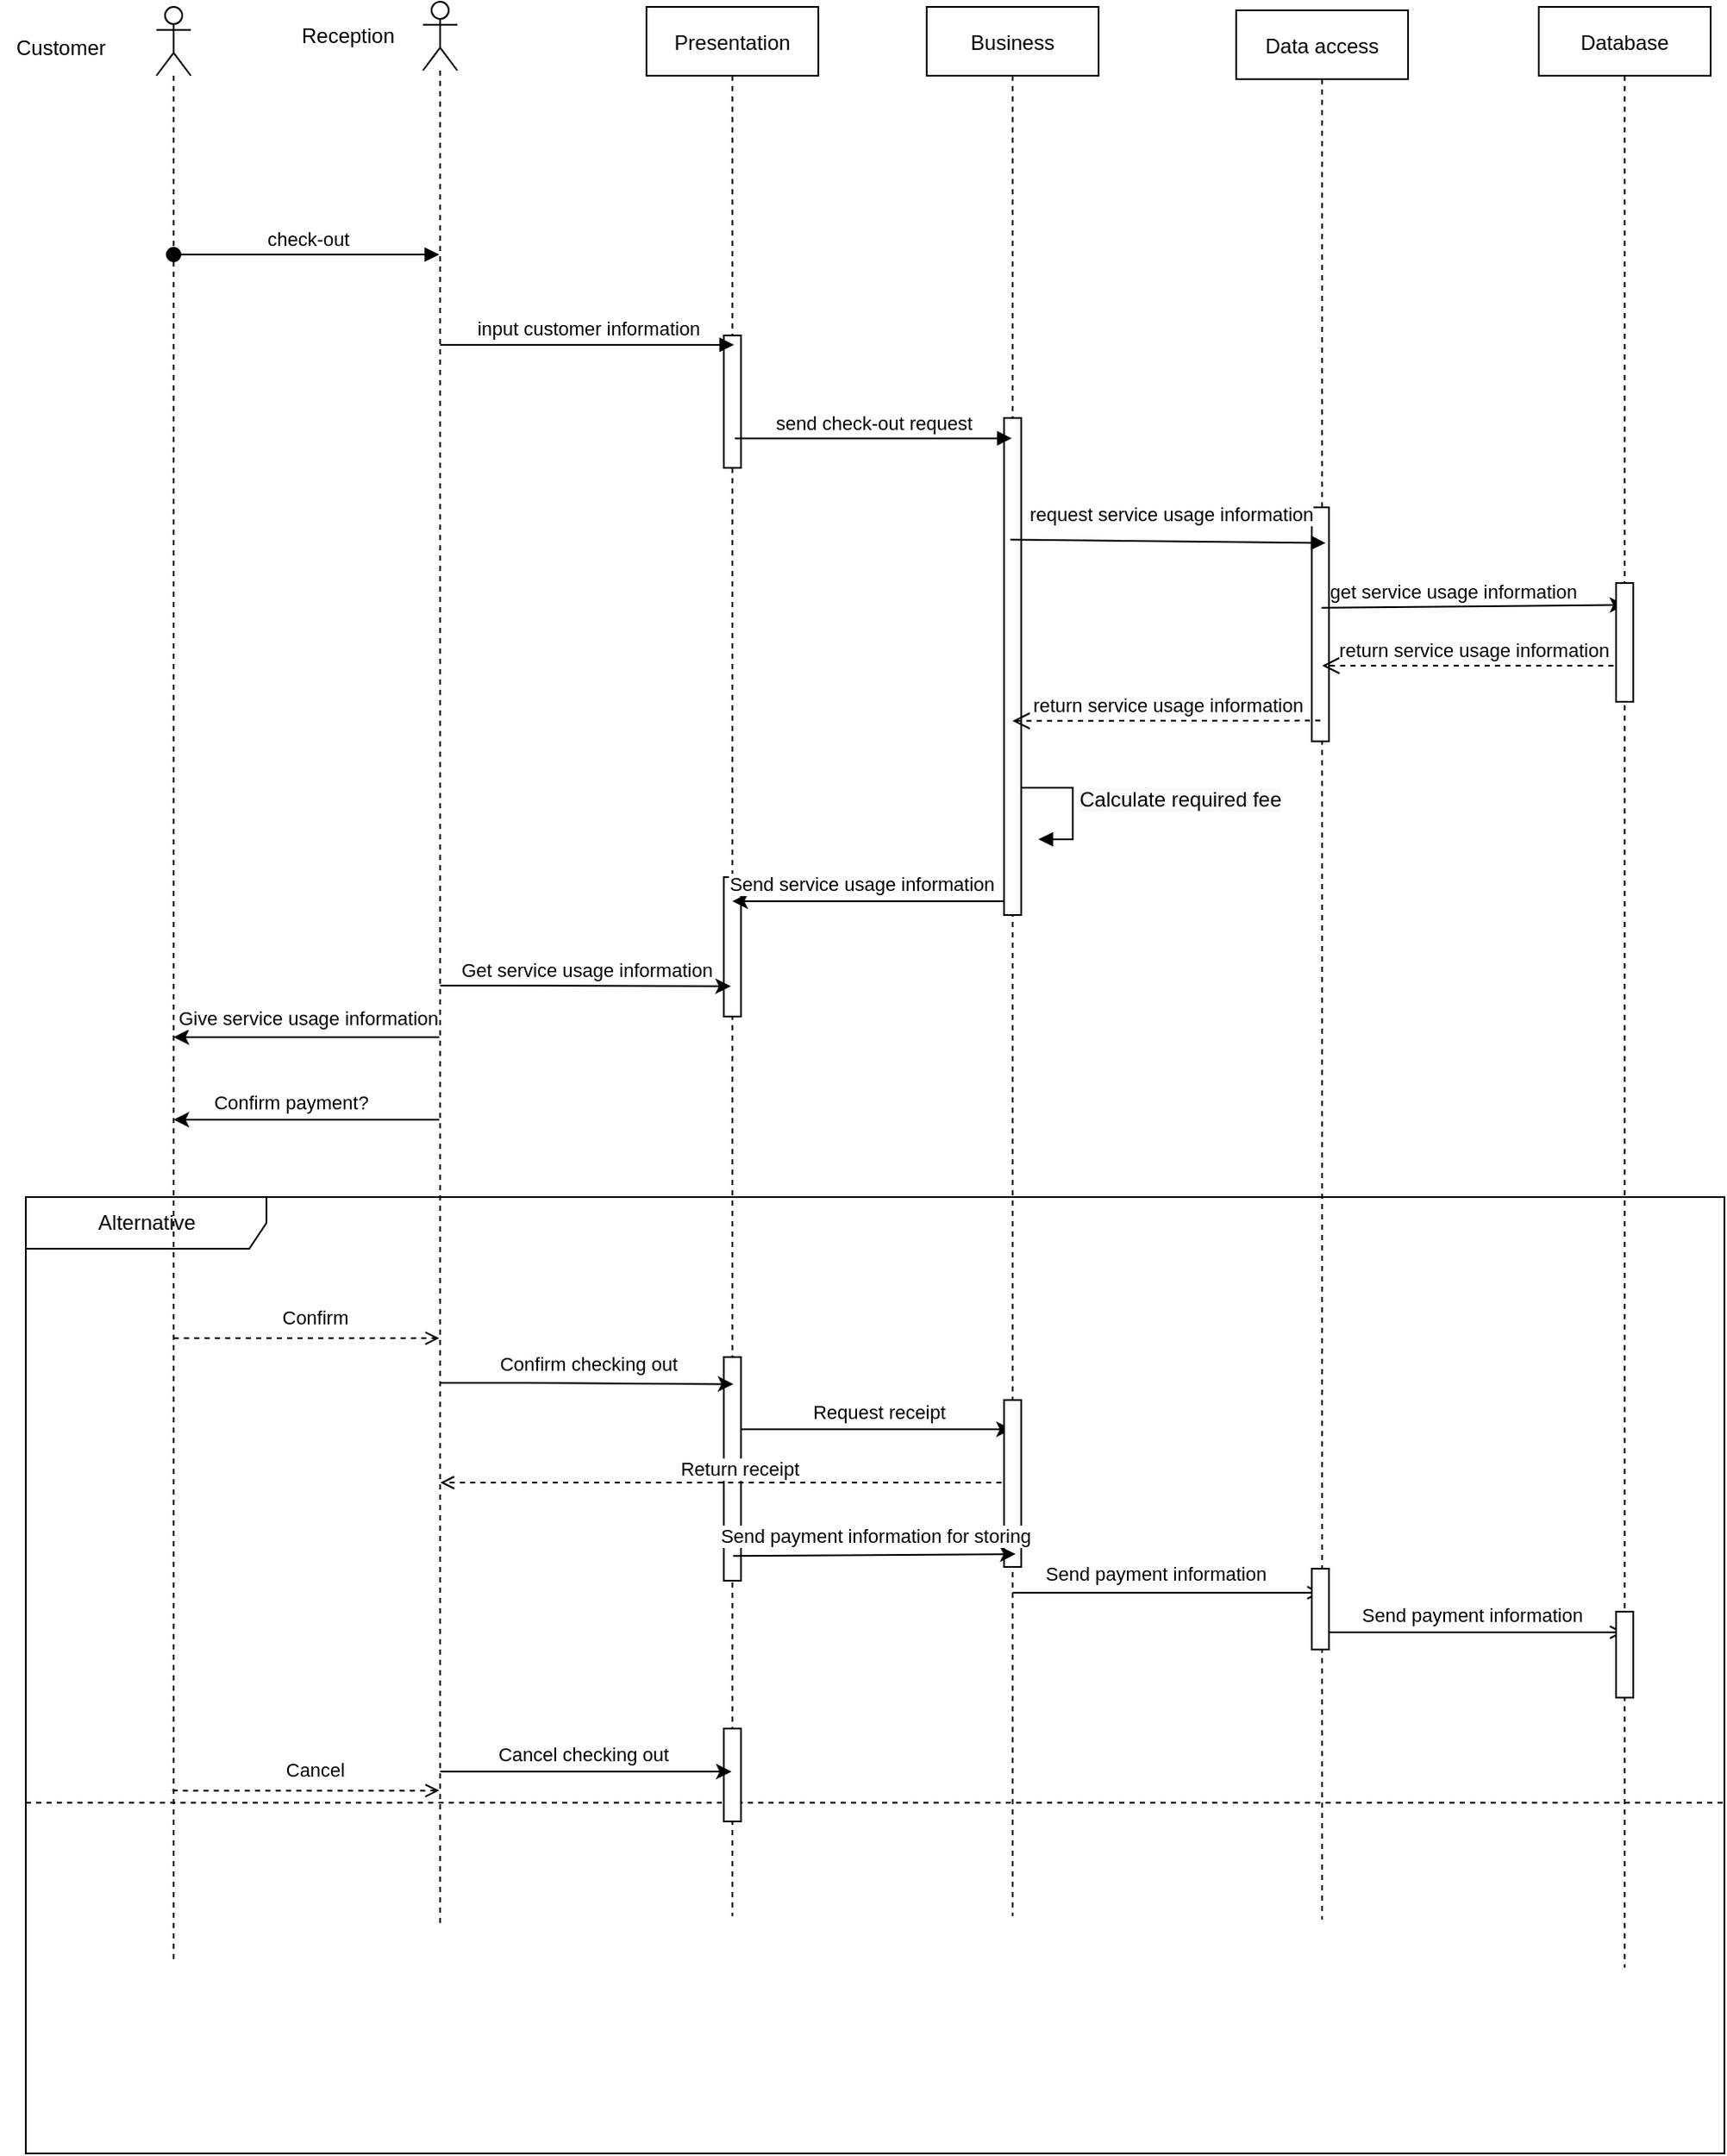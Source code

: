 <mxfile version="14.8.0" type="github" pages="4">
  <diagram id="kgpKYQtTHZ0yAKxKKP6v" name="Check out">
    <mxGraphModel dx="1958" dy="-2615" grid="0" gridSize="10" guides="1" tooltips="1" connect="1" arrows="1" fold="1" page="1" pageScale="1" pageWidth="850" pageHeight="1100" math="0" shadow="0">
      <root>
        <mxCell id="0" />
        <mxCell id="1" parent="0" />
        <mxCell id="QfCozxqc8HdXznxPsznA-1" value="Alternative" style="shape=umlFrame;tabWidth=110;tabHeight=30;tabPosition=left;html=1;boundedLbl=1;labelInHeader=1;width=140;height=30;" parent="1" vertex="1">
          <mxGeometry x="-748" y="4073" width="988" height="556" as="geometry" />
        </mxCell>
        <mxCell id="QfCozxqc8HdXznxPsznA-3" value="" style="line;strokeWidth=1;dashed=1;labelPosition=center;verticalLabelPosition=bottom;align=left;verticalAlign=top;spacingLeft=20;spacingTop=15;" parent="QfCozxqc8HdXznxPsznA-1" vertex="1">
          <mxGeometry x="-0.005" y="341.065" width="988.0" height="22.24" as="geometry" />
        </mxCell>
        <mxCell id="yshK8mTnH11i5TKMXhNw-16" style="edgeStyle=none;rounded=0;orthogonalLoop=1;jettySize=auto;html=1;" edge="1" parent="1" source="XMhn7jzWNxRffur_yB8t-258" target="XMhn7jzWNxRffur_yB8t-262">
          <mxGeometry relative="1" as="geometry">
            <Array as="points">
              <mxPoint x="-224" y="4208" />
            </Array>
          </mxGeometry>
        </mxCell>
        <mxCell id="yshK8mTnH11i5TKMXhNw-17" value="Request receipt" style="edgeLabel;html=1;align=center;verticalAlign=middle;resizable=0;points=[];" vertex="1" connectable="0" parent="yshK8mTnH11i5TKMXhNw-16">
          <mxGeometry x="-0.171" relative="1" as="geometry">
            <mxPoint x="17" y="-10" as="offset" />
          </mxGeometry>
        </mxCell>
        <mxCell id="XMhn7jzWNxRffur_yB8t-258" value="Presentation" style="shape=umlLifeline;perimeter=lifelinePerimeter;container=1;collapsible=0;recursiveResize=0;rounded=0;shadow=0;strokeWidth=1;" parent="1" vertex="1">
          <mxGeometry x="-387" y="3381" width="100" height="1110" as="geometry" />
        </mxCell>
        <mxCell id="2uRJ6w-8eS_Fh_6HKRJK-1" value="" style="html=1;points=[];perimeter=orthogonalPerimeter;" vertex="1" parent="XMhn7jzWNxRffur_yB8t-258">
          <mxGeometry x="45" y="191" width="10" height="77" as="geometry" />
        </mxCell>
        <mxCell id="2uRJ6w-8eS_Fh_6HKRJK-6" value="" style="html=1;points=[];perimeter=orthogonalPerimeter;" vertex="1" parent="XMhn7jzWNxRffur_yB8t-258">
          <mxGeometry x="45" y="506" width="10" height="81" as="geometry" />
        </mxCell>
        <mxCell id="2uRJ6w-8eS_Fh_6HKRJK-9" value="" style="html=1;points=[];perimeter=orthogonalPerimeter;" vertex="1" parent="XMhn7jzWNxRffur_yB8t-258">
          <mxGeometry x="45" y="785" width="10" height="130" as="geometry" />
        </mxCell>
        <mxCell id="2uRJ6w-8eS_Fh_6HKRJK-11" value="" style="html=1;points=[];perimeter=orthogonalPerimeter;" vertex="1" parent="XMhn7jzWNxRffur_yB8t-258">
          <mxGeometry x="45" y="1001" width="10" height="54" as="geometry" />
        </mxCell>
        <mxCell id="E0HsqdNk6kcdya-1gUe6-7" style="edgeStyle=orthogonalEdgeStyle;rounded=0;orthogonalLoop=1;jettySize=auto;html=1;" parent="1" source="XMhn7jzWNxRffur_yB8t-262" target="XMhn7jzWNxRffur_yB8t-258" edge="1">
          <mxGeometry relative="1" as="geometry">
            <Array as="points">
              <mxPoint x="-256" y="3901" />
              <mxPoint x="-256" y="3901" />
            </Array>
          </mxGeometry>
        </mxCell>
        <mxCell id="E0HsqdNk6kcdya-1gUe6-8" value="Send service usage information" style="edgeLabel;html=1;align=center;verticalAlign=middle;resizable=0;points=[];" parent="E0HsqdNk6kcdya-1gUe6-7" vertex="1" connectable="0">
          <mxGeometry x="-0.178" relative="1" as="geometry">
            <mxPoint x="-21" y="-10" as="offset" />
          </mxGeometry>
        </mxCell>
        <mxCell id="yshK8mTnH11i5TKMXhNw-31" style="edgeStyle=none;rounded=0;orthogonalLoop=1;jettySize=auto;html=1;endArrow=open;endFill=0;dashed=1;" edge="1" parent="1">
          <mxGeometry relative="1" as="geometry">
            <mxPoint x="-174.5" y="4239" as="sourcePoint" />
            <mxPoint x="-506.9" y="4239" as="targetPoint" />
            <Array as="points">
              <mxPoint x="-298" y="4239" />
            </Array>
          </mxGeometry>
        </mxCell>
        <mxCell id="yshK8mTnH11i5TKMXhNw-32" value="Return receipt" style="edgeLabel;html=1;align=center;verticalAlign=middle;resizable=0;points=[];" vertex="1" connectable="0" parent="yshK8mTnH11i5TKMXhNw-31">
          <mxGeometry x="0.435" y="1" relative="1" as="geometry">
            <mxPoint x="80" y="-9" as="offset" />
          </mxGeometry>
        </mxCell>
        <mxCell id="yshK8mTnH11i5TKMXhNw-35" style="edgeStyle=none;rounded=0;orthogonalLoop=1;jettySize=auto;html=1;endArrow=open;endFill=0;" edge="1" parent="1" source="XMhn7jzWNxRffur_yB8t-262" target="XMhn7jzWNxRffur_yB8t-278">
          <mxGeometry relative="1" as="geometry">
            <Array as="points">
              <mxPoint x="-67" y="4303" />
            </Array>
          </mxGeometry>
        </mxCell>
        <mxCell id="yshK8mTnH11i5TKMXhNw-37" value="Send payment information" style="edgeLabel;html=1;align=center;verticalAlign=middle;resizable=0;points=[];" vertex="1" connectable="0" parent="yshK8mTnH11i5TKMXhNw-35">
          <mxGeometry x="-0.24" relative="1" as="geometry">
            <mxPoint x="15" y="-11" as="offset" />
          </mxGeometry>
        </mxCell>
        <mxCell id="XMhn7jzWNxRffur_yB8t-262" value="Business" style="shape=umlLifeline;perimeter=lifelinePerimeter;container=1;collapsible=0;recursiveResize=0;rounded=0;shadow=0;strokeWidth=1;" parent="1" vertex="1">
          <mxGeometry x="-224" y="3381" width="100" height="1110" as="geometry" />
        </mxCell>
        <mxCell id="XMhn7jzWNxRffur_yB8t-281" value="&lt;span style=&quot;font-size: 12px ; text-align: center ; background-color: rgb(248 , 249 , 250)&quot;&gt;Calculate required fee&lt;/span&gt;" style="edgeStyle=orthogonalEdgeStyle;html=1;align=left;spacingLeft=2;endArrow=block;rounded=0;entryX=1;entryY=0;exitX=0.486;exitY=0.409;exitDx=0;exitDy=0;exitPerimeter=0;" parent="XMhn7jzWNxRffur_yB8t-262" source="XMhn7jzWNxRffur_yB8t-262" edge="1">
          <mxGeometry relative="1" as="geometry">
            <mxPoint x="55" y="454" as="sourcePoint" />
            <Array as="points">
              <mxPoint x="85" y="454" />
              <mxPoint x="85" y="484" />
            </Array>
            <mxPoint x="65" y="484" as="targetPoint" />
          </mxGeometry>
        </mxCell>
        <mxCell id="2uRJ6w-8eS_Fh_6HKRJK-4" value="" style="html=1;points=[];perimeter=orthogonalPerimeter;" vertex="1" parent="XMhn7jzWNxRffur_yB8t-262">
          <mxGeometry x="45" y="239" width="10" height="289" as="geometry" />
        </mxCell>
        <mxCell id="2uRJ6w-8eS_Fh_6HKRJK-7" value="" style="html=1;points=[];perimeter=orthogonalPerimeter;" vertex="1" parent="XMhn7jzWNxRffur_yB8t-262">
          <mxGeometry x="45" y="810" width="10" height="97" as="geometry" />
        </mxCell>
        <mxCell id="XMhn7jzWNxRffur_yB8t-266" value="Database" style="shape=umlLifeline;perimeter=lifelinePerimeter;container=0;collapsible=0;recursiveResize=0;rounded=0;shadow=0;strokeWidth=1;" parent="1" vertex="1">
          <mxGeometry x="132" y="3381" width="100" height="1140" as="geometry" />
        </mxCell>
        <mxCell id="XMhn7jzWNxRffur_yB8t-275" value="check-out" style="html=1;verticalAlign=bottom;startArrow=oval;startFill=1;endArrow=block;startSize=8;bendable=0;" parent="1" target="XMhn7jzWNxRffur_yB8t-273" edge="1" source="XMhn7jzWNxRffur_yB8t-271">
          <mxGeometry width="60" relative="1" as="geometry">
            <mxPoint x="-617" y="3518" as="sourcePoint" />
            <mxPoint x="-542" y="3511" as="targetPoint" />
            <Array as="points">
              <mxPoint x="-552" y="3525" />
            </Array>
          </mxGeometry>
        </mxCell>
        <mxCell id="XMhn7jzWNxRffur_yB8t-259" value="input customer information" style="html=1;verticalAlign=bottom;endArrow=block;entryX=0.51;entryY=0.177;entryDx=0;entryDy=0;entryPerimeter=0;" parent="1" source="XMhn7jzWNxRffur_yB8t-273" edge="1" target="XMhn7jzWNxRffur_yB8t-258">
          <mxGeometry width="80" relative="1" as="geometry">
            <mxPoint x="-511.5" y="3581" as="sourcePoint" />
            <mxPoint x="-342" y="3581" as="targetPoint" />
          </mxGeometry>
        </mxCell>
        <mxCell id="yshK8mTnH11i5TKMXhNw-36" style="edgeStyle=none;rounded=0;orthogonalLoop=1;jettySize=auto;html=1;endArrow=open;endFill=0;" edge="1" parent="1" source="XMhn7jzWNxRffur_yB8t-278" target="XMhn7jzWNxRffur_yB8t-266">
          <mxGeometry relative="1" as="geometry">
            <Array as="points">
              <mxPoint x="126" y="4326" />
            </Array>
          </mxGeometry>
        </mxCell>
        <mxCell id="yshK8mTnH11i5TKMXhNw-38" value="Send payment information" style="edgeLabel;html=1;align=center;verticalAlign=middle;resizable=0;points=[];" vertex="1" connectable="0" parent="yshK8mTnH11i5TKMXhNw-36">
          <mxGeometry x="-0.012" y="-1" relative="1" as="geometry">
            <mxPoint y="-11" as="offset" />
          </mxGeometry>
        </mxCell>
        <mxCell id="XMhn7jzWNxRffur_yB8t-278" value="Data access" style="shape=umlLifeline;perimeter=lifelinePerimeter;container=1;collapsible=0;recursiveResize=0;rounded=0;shadow=0;strokeWidth=1;" parent="1" vertex="1">
          <mxGeometry x="-44" y="3383" width="100" height="1110" as="geometry" />
        </mxCell>
        <mxCell id="2uRJ6w-8eS_Fh_6HKRJK-5" value="" style="html=1;points=[];perimeter=orthogonalPerimeter;" vertex="1" parent="XMhn7jzWNxRffur_yB8t-278">
          <mxGeometry x="44" y="289" width="10" height="136" as="geometry" />
        </mxCell>
        <mxCell id="2uRJ6w-8eS_Fh_6HKRJK-10" value="" style="html=1;points=[];perimeter=orthogonalPerimeter;" vertex="1" parent="XMhn7jzWNxRffur_yB8t-278">
          <mxGeometry x="44" y="906" width="10" height="47" as="geometry" />
        </mxCell>
        <mxCell id="XMhn7jzWNxRffur_yB8t-279" value="return service usage information" style="html=1;verticalAlign=bottom;endArrow=open;dashed=1;endSize=8;" parent="1" edge="1" target="XMhn7jzWNxRffur_yB8t-278" source="XMhn7jzWNxRffur_yB8t-266">
          <mxGeometry relative="1" as="geometry">
            <mxPoint x="303" y="3768" as="sourcePoint" />
            <mxPoint x="103" y="3768" as="targetPoint" />
            <mxPoint as="offset" />
            <Array as="points">
              <mxPoint x="121" y="3764" />
            </Array>
          </mxGeometry>
        </mxCell>
        <mxCell id="XMhn7jzWNxRffur_yB8t-277" value="" style="html=1;verticalAlign=bottom;endArrow=block;entryX=0.52;entryY=0.279;entryDx=0;entryDy=0;entryPerimeter=0;exitX=0.487;exitY=0.279;exitDx=0;exitDy=0;exitPerimeter=0;" parent="1" source="XMhn7jzWNxRffur_yB8t-262" target="XMhn7jzWNxRffur_yB8t-278" edge="1">
          <mxGeometry x="-0.032" y="6" width="80" relative="1" as="geometry">
            <mxPoint x="-112" y="3691" as="sourcePoint" />
            <mxPoint x="-37" y="3671" as="targetPoint" />
            <mxPoint as="offset" />
          </mxGeometry>
        </mxCell>
        <mxCell id="E0HsqdNk6kcdya-1gUe6-1" value="request service usage information" style="edgeLabel;html=1;align=center;verticalAlign=middle;resizable=0;points=[];" parent="XMhn7jzWNxRffur_yB8t-277" vertex="1" connectable="0">
          <mxGeometry x="-0.281" y="-2" relative="1" as="geometry">
            <mxPoint x="27" y="-18" as="offset" />
          </mxGeometry>
        </mxCell>
        <mxCell id="E0HsqdNk6kcdya-1gUe6-2" value="" style="endArrow=classic;html=1;exitX=0.497;exitY=0.313;exitDx=0;exitDy=0;exitPerimeter=0;entryX=0.503;entryY=0.305;entryDx=0;entryDy=0;entryPerimeter=0;" parent="1" source="XMhn7jzWNxRffur_yB8t-278" target="XMhn7jzWNxRffur_yB8t-266" edge="1">
          <mxGeometry width="50" height="50" relative="1" as="geometry">
            <mxPoint x="143" y="3685" as="sourcePoint" />
            <mxPoint x="193" y="3635" as="targetPoint" />
          </mxGeometry>
        </mxCell>
        <mxCell id="E0HsqdNk6kcdya-1gUe6-3" value="get service usage information" style="edgeLabel;html=1;align=center;verticalAlign=middle;resizable=0;points=[];" parent="E0HsqdNk6kcdya-1gUe6-2" vertex="1" connectable="0">
          <mxGeometry x="0.13" y="-3" relative="1" as="geometry">
            <mxPoint x="-24" y="-12" as="offset" />
          </mxGeometry>
        </mxCell>
        <mxCell id="E0HsqdNk6kcdya-1gUe6-4" value="return service usage information" style="html=1;verticalAlign=bottom;endArrow=open;dashed=1;endSize=8;exitX=0.49;exitY=0.372;exitDx=0;exitDy=0;exitPerimeter=0;entryX=0.499;entryY=0.374;entryDx=0;entryDy=0;entryPerimeter=0;" parent="1" source="XMhn7jzWNxRffur_yB8t-278" target="XMhn7jzWNxRffur_yB8t-262" edge="1">
          <mxGeometry relative="1" as="geometry">
            <mxPoint x="93" y="3795" as="sourcePoint" />
            <mxPoint x="-117" y="3796" as="targetPoint" />
            <mxPoint as="offset" />
            <Array as="points" />
          </mxGeometry>
        </mxCell>
        <mxCell id="E0HsqdNk6kcdya-1gUe6-11" style="edgeStyle=orthogonalEdgeStyle;rounded=0;orthogonalLoop=1;jettySize=auto;html=1;entryX=0.491;entryY=0.513;entryDx=0;entryDy=0;entryPerimeter=0;" parent="1" source="XMhn7jzWNxRffur_yB8t-273" target="XMhn7jzWNxRffur_yB8t-258" edge="1">
          <mxGeometry relative="1" as="geometry">
            <mxPoint x="-495" y="3951" as="sourcePoint" />
            <mxPoint x="-349" y="3950.76" as="targetPoint" />
            <Array as="points">
              <mxPoint x="-469" y="3950" />
              <mxPoint x="-469" y="3950" />
            </Array>
          </mxGeometry>
        </mxCell>
        <mxCell id="E0HsqdNk6kcdya-1gUe6-12" value="Get service usage information" style="edgeLabel;html=1;align=center;verticalAlign=middle;resizable=0;points=[];" parent="E0HsqdNk6kcdya-1gUe6-11" vertex="1" connectable="0">
          <mxGeometry x="-0.178" relative="1" as="geometry">
            <mxPoint x="15" y="-9" as="offset" />
          </mxGeometry>
        </mxCell>
        <mxCell id="E0HsqdNk6kcdya-1gUe6-13" style="edgeStyle=orthogonalEdgeStyle;rounded=0;orthogonalLoop=1;jettySize=auto;html=1;" parent="1" source="XMhn7jzWNxRffur_yB8t-273" target="XMhn7jzWNxRffur_yB8t-271" edge="1">
          <mxGeometry relative="1" as="geometry">
            <Array as="points">
              <mxPoint x="-607" y="3980" />
              <mxPoint x="-607" y="3980" />
            </Array>
          </mxGeometry>
        </mxCell>
        <mxCell id="E0HsqdNk6kcdya-1gUe6-14" value="Give service usage information" style="edgeLabel;html=1;align=center;verticalAlign=middle;resizable=0;points=[];" parent="E0HsqdNk6kcdya-1gUe6-13" vertex="1" connectable="0">
          <mxGeometry x="0.405" y="4" relative="1" as="geometry">
            <mxPoint x="32" y="-15" as="offset" />
          </mxGeometry>
        </mxCell>
        <mxCell id="E0HsqdNk6kcdya-1gUe6-15" style="edgeStyle=orthogonalEdgeStyle;rounded=0;orthogonalLoop=1;jettySize=auto;html=1;" parent="1" source="XMhn7jzWNxRffur_yB8t-273" target="XMhn7jzWNxRffur_yB8t-271" edge="1">
          <mxGeometry relative="1" as="geometry">
            <Array as="points">
              <mxPoint x="-590" y="4028" />
              <mxPoint x="-590" y="4028" />
            </Array>
          </mxGeometry>
        </mxCell>
        <mxCell id="E0HsqdNk6kcdya-1gUe6-16" value="Confirm payment?" style="edgeLabel;html=1;align=center;verticalAlign=middle;resizable=0;points=[];" parent="E0HsqdNk6kcdya-1gUe6-15" vertex="1" connectable="0">
          <mxGeometry x="-0.299" y="4" relative="1" as="geometry">
            <mxPoint x="-33" y="-14" as="offset" />
          </mxGeometry>
        </mxCell>
        <mxCell id="yshK8mTnH11i5TKMXhNw-29" style="edgeStyle=orthogonalEdgeStyle;rounded=0;orthogonalLoop=1;jettySize=auto;html=1;endArrow=classic;endFill=1;" edge="1" parent="1" source="XMhn7jzWNxRffur_yB8t-273" target="XMhn7jzWNxRffur_yB8t-258">
          <mxGeometry relative="1" as="geometry">
            <Array as="points">
              <mxPoint x="-477" y="4407" />
              <mxPoint x="-477" y="4407" />
            </Array>
          </mxGeometry>
        </mxCell>
        <mxCell id="yshK8mTnH11i5TKMXhNw-30" value="Cancel checking out" style="edgeLabel;html=1;align=center;verticalAlign=middle;resizable=0;points=[];" vertex="1" connectable="0" parent="yshK8mTnH11i5TKMXhNw-29">
          <mxGeometry x="-0.319" y="-1" relative="1" as="geometry">
            <mxPoint x="25" y="-11" as="offset" />
          </mxGeometry>
        </mxCell>
        <mxCell id="XMhn7jzWNxRffur_yB8t-273" value="" style="shape=umlLifeline;participant=umlActor;perimeter=lifelinePerimeter;whiteSpace=wrap;html=1;container=1;collapsible=0;recursiveResize=0;verticalAlign=top;spacingTop=36;outlineConnect=0;fillColor=none;" parent="1" vertex="1">
          <mxGeometry x="-517" y="3378" width="20" height="1117" as="geometry" />
        </mxCell>
        <mxCell id="XMhn7jzWNxRffur_yB8t-274" value="Reception" style="text;html=1;align=center;verticalAlign=middle;resizable=0;points=[];autosize=1;strokeColor=none;" parent="1" vertex="1">
          <mxGeometry x="-596" y="3388" width="70" height="20" as="geometry" />
        </mxCell>
        <mxCell id="XMhn7jzWNxRffur_yB8t-271" value="" style="shape=umlLifeline;participant=umlActor;perimeter=lifelinePerimeter;whiteSpace=wrap;html=1;container=1;collapsible=0;recursiveResize=0;verticalAlign=top;spacingTop=36;outlineConnect=0;fillColor=none;" parent="1" vertex="1">
          <mxGeometry x="-672" y="3381" width="20" height="1136" as="geometry" />
        </mxCell>
        <mxCell id="XMhn7jzWNxRffur_yB8t-272" value="Customer" style="text;html=1;align=center;verticalAlign=middle;resizable=0;points=[];autosize=1;strokeColor=none;" parent="1" vertex="1">
          <mxGeometry x="-763" y="3395" width="70" height="20" as="geometry" />
        </mxCell>
        <mxCell id="E0HsqdNk6kcdya-1gUe6-18" style="edgeStyle=orthogonalEdgeStyle;rounded=0;orthogonalLoop=1;jettySize=auto;html=1;dashed=1;endArrow=open;endFill=0;" parent="1" source="XMhn7jzWNxRffur_yB8t-271" edge="1">
          <mxGeometry relative="1" as="geometry">
            <mxPoint x="-712.19" y="4155.034" as="sourcePoint" />
            <mxPoint x="-507.5" y="4155.034" as="targetPoint" />
            <Array as="points">
              <mxPoint x="-623" y="4155" />
              <mxPoint x="-623" y="4155" />
            </Array>
          </mxGeometry>
        </mxCell>
        <mxCell id="E0HsqdNk6kcdya-1gUe6-19" value="Confirm" style="edgeLabel;html=1;align=center;verticalAlign=middle;resizable=0;points=[];" parent="E0HsqdNk6kcdya-1gUe6-18" vertex="1" connectable="0">
          <mxGeometry x="-0.299" y="4" relative="1" as="geometry">
            <mxPoint x="28" y="-8" as="offset" />
          </mxGeometry>
        </mxCell>
        <mxCell id="yshK8mTnH11i5TKMXhNw-1" style="edgeStyle=orthogonalEdgeStyle;rounded=0;orthogonalLoop=1;jettySize=auto;html=1;dashed=1;endArrow=open;endFill=0;" edge="1" parent="1">
          <mxGeometry relative="1" as="geometry">
            <mxPoint x="-662.676" y="4418.059" as="sourcePoint" />
            <mxPoint x="-507.5" y="4418.059" as="targetPoint" />
            <Array as="points">
              <mxPoint x="-576" y="4418" />
              <mxPoint x="-576" y="4418" />
            </Array>
          </mxGeometry>
        </mxCell>
        <mxCell id="yshK8mTnH11i5TKMXhNw-2" value="Cancel" style="edgeLabel;html=1;align=center;verticalAlign=middle;resizable=0;points=[];" vertex="1" connectable="0" parent="yshK8mTnH11i5TKMXhNw-1">
          <mxGeometry x="-0.299" y="4" relative="1" as="geometry">
            <mxPoint x="28" y="-8" as="offset" />
          </mxGeometry>
        </mxCell>
        <mxCell id="yshK8mTnH11i5TKMXhNw-9" value="" style="endArrow=classic;html=1;entryX=0.506;entryY=0.734;entryDx=0;entryDy=0;entryPerimeter=0;editable=1;bendable=0;noJump=1;" edge="1" parent="1">
          <mxGeometry width="50" height="50" relative="1" as="geometry">
            <mxPoint x="-507.19" y="4181" as="sourcePoint" />
            <mxPoint x="-336.4" y="4181.74" as="targetPoint" />
            <Array as="points">
              <mxPoint x="-448" y="4181" />
            </Array>
          </mxGeometry>
        </mxCell>
        <mxCell id="yshK8mTnH11i5TKMXhNw-10" value="Confirm checking out" style="edgeLabel;html=1;align=center;verticalAlign=middle;resizable=0;points=[];" vertex="1" connectable="0" parent="yshK8mTnH11i5TKMXhNw-9">
          <mxGeometry x="-0.281" y="-1" relative="1" as="geometry">
            <mxPoint x="24" y="-12" as="offset" />
          </mxGeometry>
        </mxCell>
        <mxCell id="XMhn7jzWNxRffur_yB8t-276" value="send check-out request" style="html=1;verticalAlign=bottom;endArrow=block;exitX=0.514;exitY=0.226;exitDx=0;exitDy=0;exitPerimeter=0;" parent="1" source="XMhn7jzWNxRffur_yB8t-258" edge="1" target="XMhn7jzWNxRffur_yB8t-262">
          <mxGeometry width="80" relative="1" as="geometry">
            <mxPoint x="-327" y="3631" as="sourcePoint" />
            <mxPoint x="-127" y="3631" as="targetPoint" />
          </mxGeometry>
        </mxCell>
        <mxCell id="yshK8mTnH11i5TKMXhNw-33" value="" style="endArrow=classic;html=1;exitX=0.504;exitY=0.806;exitDx=0;exitDy=0;exitPerimeter=0;entryX=0.517;entryY=0.805;entryDx=0;entryDy=0;entryPerimeter=0;bendable=0;" edge="1" parent="1">
          <mxGeometry width="50" height="50" relative="1" as="geometry">
            <mxPoint x="-336.6" y="4281.66" as="sourcePoint" />
            <mxPoint x="-172.3" y="4280.55" as="targetPoint" />
          </mxGeometry>
        </mxCell>
        <mxCell id="yshK8mTnH11i5TKMXhNw-34" value="Send payment information for storing" style="edgeLabel;html=1;align=center;verticalAlign=middle;resizable=0;points=[];" vertex="1" connectable="0" parent="yshK8mTnH11i5TKMXhNw-33">
          <mxGeometry x="-0.218" relative="1" as="geometry">
            <mxPoint x="18" y="-11" as="offset" />
          </mxGeometry>
        </mxCell>
        <mxCell id="2uRJ6w-8eS_Fh_6HKRJK-2" value="" style="html=1;points=[];perimeter=orthogonalPerimeter;" vertex="1" parent="1">
          <mxGeometry x="177" y="3716" width="10" height="69" as="geometry" />
        </mxCell>
        <mxCell id="2uRJ6w-8eS_Fh_6HKRJK-3" value="" style="html=1;points=[];perimeter=orthogonalPerimeter;" vertex="1" parent="1">
          <mxGeometry x="177" y="4314" width="10" height="50" as="geometry" />
        </mxCell>
      </root>
    </mxGraphModel>
  </diagram>
  <diagram id="N-oLu8P1E_uynj7DAGSJ" name="Booking">
    <mxGraphModel dx="1958" dy="685" grid="1" gridSize="10" guides="1" tooltips="1" connect="1" arrows="1" fold="1" page="1" pageScale="1" pageWidth="850" pageHeight="1100" math="0" shadow="0">
      <root>
        <mxCell id="axBO4yZhNv5CIfhtuRog-0" />
        <mxCell id="axBO4yZhNv5CIfhtuRog-1" parent="axBO4yZhNv5CIfhtuRog-0" />
        <mxCell id="U1NJuQSDxFp1Fb5EGmbJ-45" value="alt" style="shape=umlFrame;whiteSpace=wrap;html=1;" parent="axBO4yZhNv5CIfhtuRog-1" vertex="1">
          <mxGeometry x="-290" y="1230" width="920" height="610" as="geometry" />
        </mxCell>
        <mxCell id="U1NJuQSDxFp1Fb5EGmbJ-40" value="alt" style="shape=umlFrame;whiteSpace=wrap;html=1;" parent="axBO4yZhNv5CIfhtuRog-1" vertex="1">
          <mxGeometry x="-320" y="510" width="970" height="1380" as="geometry" />
        </mxCell>
        <mxCell id="U1NJuQSDxFp1Fb5EGmbJ-0" value="Presentation" style="shape=umlLifeline;perimeter=lifelinePerimeter;container=1;collapsible=0;recursiveResize=0;rounded=0;shadow=0;strokeWidth=1;" parent="axBO4yZhNv5CIfhtuRog-1" vertex="1">
          <mxGeometry x="120" y="80" width="100" height="1880" as="geometry" />
        </mxCell>
        <mxCell id="U1NJuQSDxFp1Fb5EGmbJ-1" value="check&amp;nbsp;available" style="html=1;verticalAlign=bottom;endArrow=block;" parent="U1NJuQSDxFp1Fb5EGmbJ-0" edge="1">
          <mxGeometry width="80" relative="1" as="geometry">
            <mxPoint x="-120" y="250" as="sourcePoint" />
            <mxPoint x="49.5" y="250.0" as="targetPoint" />
          </mxGeometry>
        </mxCell>
        <mxCell id="U1NJuQSDxFp1Fb5EGmbJ-2" value="request show infor of rooms" style="html=1;verticalAlign=bottom;endArrow=open;dashed=1;endSize=8;" parent="U1NJuQSDxFp1Fb5EGmbJ-0" source="U1NJuQSDxFp1Fb5EGmbJ-4" edge="1">
          <mxGeometry relative="1" as="geometry">
            <mxPoint x="250" y="800" as="sourcePoint" />
            <mxPoint x="60" y="800" as="targetPoint" />
          </mxGeometry>
        </mxCell>
        <mxCell id="U1NJuQSDxFp1Fb5EGmbJ-3" value="" style="html=1;points=[];perimeter=orthogonalPerimeter;" parent="U1NJuQSDxFp1Fb5EGmbJ-0" vertex="1">
          <mxGeometry x="45" y="40" width="10" height="510" as="geometry" />
        </mxCell>
        <mxCell id="U1NJuQSDxFp1Fb5EGmbJ-4" value="Business" style="shape=umlLifeline;perimeter=lifelinePerimeter;container=1;collapsible=0;recursiveResize=0;rounded=0;shadow=0;strokeWidth=1;" parent="axBO4yZhNv5CIfhtuRog-1" vertex="1">
          <mxGeometry x="340" y="80" width="100" height="1880" as="geometry" />
        </mxCell>
        <mxCell id="U1NJuQSDxFp1Fb5EGmbJ-5" value="&lt;div style=&quot;text-align: center&quot;&gt;check &lt;span style=&quot;font-size: 12px ; background-color: rgb(248 , 249 , 250)&quot;&gt;valid&lt;/span&gt;&lt;/div&gt;" style="edgeStyle=orthogonalEdgeStyle;html=1;align=left;spacingLeft=2;endArrow=block;rounded=0;entryX=1;entryY=0;" parent="U1NJuQSDxFp1Fb5EGmbJ-4" edge="1">
          <mxGeometry relative="1" as="geometry">
            <mxPoint x="50" y="1120" as="sourcePoint" />
            <Array as="points">
              <mxPoint x="80" y="1120" />
            </Array>
            <mxPoint x="55" y="1140" as="targetPoint" />
          </mxGeometry>
        </mxCell>
        <mxCell id="U1NJuQSDxFp1Fb5EGmbJ-6" value="&lt;span style=&quot;font-size: 12px ; background-color: rgb(248 , 249 , 250)&quot;&gt;Mark that room unavailable&lt;/span&gt;" style="html=1;verticalAlign=bottom;endArrow=block;" parent="U1NJuQSDxFp1Fb5EGmbJ-4" edge="1">
          <mxGeometry width="80" relative="1" as="geometry">
            <mxPoint x="50" y="1220" as="sourcePoint" />
            <mxPoint x="240" y="1219" as="targetPoint" />
          </mxGeometry>
        </mxCell>
        <mxCell id="U1NJuQSDxFp1Fb5EGmbJ-7" value="" style="html=1;points=[];perimeter=orthogonalPerimeter;" parent="U1NJuQSDxFp1Fb5EGmbJ-4" vertex="1">
          <mxGeometry x="45" y="290" width="10" height="200" as="geometry" />
        </mxCell>
        <mxCell id="U1NJuQSDxFp1Fb5EGmbJ-8" value="Data Access" style="shape=umlLifeline;perimeter=lifelinePerimeter;container=1;collapsible=0;recursiveResize=0;rounded=0;shadow=0;strokeWidth=1;" parent="axBO4yZhNv5CIfhtuRog-1" vertex="1">
          <mxGeometry x="540" y="80" width="100" height="1890" as="geometry" />
        </mxCell>
        <mxCell id="U1NJuQSDxFp1Fb5EGmbJ-9" value="" style="endArrow=none;dashed=1;html=1;dashPattern=1 3;strokeWidth=2;" parent="U1NJuQSDxFp1Fb5EGmbJ-8" edge="1">
          <mxGeometry width="50" height="50" relative="1" as="geometry">
            <mxPoint x="-740" y="660" as="sourcePoint" />
            <mxPoint x="50" y="660" as="targetPoint" />
          </mxGeometry>
        </mxCell>
        <mxCell id="U1NJuQSDxFp1Fb5EGmbJ-10" value="" style="html=1;points=[];perimeter=orthogonalPerimeter;" parent="U1NJuQSDxFp1Fb5EGmbJ-8" vertex="1">
          <mxGeometry x="45" y="340" width="10" height="110" as="geometry" />
        </mxCell>
        <mxCell id="U1NJuQSDxFp1Fb5EGmbJ-11" value="Reception" style="shape=umlActor;verticalLabelPosition=bottom;verticalAlign=top;html=1;outlineConnect=0;" parent="axBO4yZhNv5CIfhtuRog-1" vertex="1">
          <mxGeometry x="-15" y="40" width="30" height="60" as="geometry" />
        </mxCell>
        <mxCell id="U1NJuQSDxFp1Fb5EGmbJ-12" value="Actor" style="shape=umlActor;verticalLabelPosition=bottom;verticalAlign=top;html=1;outlineConnect=0;" parent="axBO4yZhNv5CIfhtuRog-1" vertex="1">
          <mxGeometry x="-220" y="40" width="30" height="60" as="geometry" />
        </mxCell>
        <mxCell id="U1NJuQSDxFp1Fb5EGmbJ-13" value="" style="endArrow=none;dashed=1;html=1;startArrow=none;" parent="axBO4yZhNv5CIfhtuRog-1" edge="1">
          <mxGeometry width="50" height="50" relative="1" as="geometry">
            <mxPoint x="-205" y="120" as="sourcePoint" />
            <mxPoint x="-205" y="120" as="targetPoint" />
          </mxGeometry>
        </mxCell>
        <mxCell id="U1NJuQSDxFp1Fb5EGmbJ-14" value="booking room" style="verticalAlign=bottom;startArrow=oval;endArrow=block;startSize=8;shadow=0;strokeWidth=1;exitX=1.073;exitY=0.102;exitDx=0;exitDy=0;exitPerimeter=0;" parent="axBO4yZhNv5CIfhtuRog-1" edge="1">
          <mxGeometry relative="1" as="geometry">
            <mxPoint x="-199.27" y="155" as="sourcePoint" />
            <mxPoint x="-6.0" y="155.3" as="targetPoint" />
          </mxGeometry>
        </mxCell>
        <mxCell id="U1NJuQSDxFp1Fb5EGmbJ-15" value="" style="endArrow=none;dashed=1;html=1;startArrow=none;" parent="axBO4yZhNv5CIfhtuRog-1" edge="1">
          <mxGeometry width="50" height="50" relative="1" as="geometry">
            <mxPoint y="120" as="sourcePoint" />
            <mxPoint y="120" as="targetPoint" />
          </mxGeometry>
        </mxCell>
        <mxCell id="U1NJuQSDxFp1Fb5EGmbJ-16" value="Ask for booking information" style="html=1;verticalAlign=bottom;endArrow=open;dashed=1;endSize=8;entryX=1.087;entryY=0.205;entryDx=0;entryDy=0;entryPerimeter=0;" parent="axBO4yZhNv5CIfhtuRog-1" edge="1">
          <mxGeometry relative="1" as="geometry">
            <mxPoint y="240" as="sourcePoint" />
            <mxPoint x="-199.13" y="240" as="targetPoint" />
          </mxGeometry>
        </mxCell>
        <mxCell id="U1NJuQSDxFp1Fb5EGmbJ-17" value="Give booking information" style="html=1;verticalAlign=bottom;endArrow=block;exitX=0.967;exitY=0.309;exitDx=0;exitDy=0;exitPerimeter=0;" parent="axBO4yZhNv5CIfhtuRog-1" edge="1">
          <mxGeometry width="80" relative="1" as="geometry">
            <mxPoint x="-200.33" y="280" as="sourcePoint" />
            <mxPoint y="280" as="targetPoint" />
          </mxGeometry>
        </mxCell>
        <mxCell id="U1NJuQSDxFp1Fb5EGmbJ-18" value="" style="endArrow=none;dashed=1;html=1;startArrow=none;" parent="axBO4yZhNv5CIfhtuRog-1" source="U1NJuQSDxFp1Fb5EGmbJ-48" target="U1NJuQSDxFp1Fb5EGmbJ-11" edge="1">
          <mxGeometry width="50" height="50" relative="1" as="geometry">
            <mxPoint y="1920" as="sourcePoint" />
            <mxPoint y="1050" as="targetPoint" />
          </mxGeometry>
        </mxCell>
        <mxCell id="U1NJuQSDxFp1Fb5EGmbJ-19" value="" style="endArrow=none;dashed=1;html=1;startArrow=none;" parent="axBO4yZhNv5CIfhtuRog-1" source="U1NJuQSDxFp1Fb5EGmbJ-46" edge="1">
          <mxGeometry width="50" height="50" relative="1" as="geometry">
            <mxPoint x="-205" y="1900" as="sourcePoint" />
            <mxPoint x="-205" y="120" as="targetPoint" />
          </mxGeometry>
        </mxCell>
        <mxCell id="U1NJuQSDxFp1Fb5EGmbJ-20" value="Request available rooms" style="html=1;verticalAlign=bottom;endArrow=block;" parent="axBO4yZhNv5CIfhtuRog-1" edge="1">
          <mxGeometry width="80" relative="1" as="geometry">
            <mxPoint x="390" y="420" as="sourcePoint" />
            <mxPoint x="589.5" y="420" as="targetPoint" />
          </mxGeometry>
        </mxCell>
        <mxCell id="U1NJuQSDxFp1Fb5EGmbJ-21" value="not found" style="html=1;verticalAlign=bottom;endArrow=open;dashed=1;endSize=8;" parent="axBO4yZhNv5CIfhtuRog-1" edge="1">
          <mxGeometry relative="1" as="geometry">
            <mxPoint x="590" y="530" as="sourcePoint" />
            <mxPoint x="389.071" y="530" as="targetPoint" />
          </mxGeometry>
        </mxCell>
        <mxCell id="U1NJuQSDxFp1Fb5EGmbJ-22" value="request show not found window" style="html=1;verticalAlign=bottom;endArrow=open;dashed=1;endSize=8;" parent="axBO4yZhNv5CIfhtuRog-1" edge="1">
          <mxGeometry relative="1" as="geometry">
            <mxPoint x="385" y="570" as="sourcePoint" />
            <mxPoint x="170" y="570" as="targetPoint" />
          </mxGeometry>
        </mxCell>
        <mxCell id="U1NJuQSDxFp1Fb5EGmbJ-23" value="show not found window" style="html=1;verticalAlign=bottom;endArrow=open;dashed=1;endSize=8;" parent="axBO4yZhNv5CIfhtuRog-1" edge="1">
          <mxGeometry relative="1" as="geometry">
            <mxPoint x="170" y="620" as="sourcePoint" />
            <mxPoint y="620" as="targetPoint" />
          </mxGeometry>
        </mxCell>
        <mxCell id="U1NJuQSDxFp1Fb5EGmbJ-24" value="decline room service" style="html=1;verticalAlign=bottom;endArrow=open;dashed=1;endSize=8;" parent="axBO4yZhNv5CIfhtuRog-1" edge="1">
          <mxGeometry relative="1" as="geometry">
            <mxPoint y="689.57" as="sourcePoint" />
            <mxPoint x="-200" y="688.57" as="targetPoint" />
          </mxGeometry>
        </mxCell>
        <mxCell id="U1NJuQSDxFp1Fb5EGmbJ-25" value="request check with receive info" style="html=1;verticalAlign=bottom;endArrow=block;" parent="axBO4yZhNv5CIfhtuRog-1" edge="1" target="U1NJuQSDxFp1Fb5EGmbJ-7">
          <mxGeometry width="80" relative="1" as="geometry">
            <mxPoint x="170" y="371.45" as="sourcePoint" />
            <mxPoint x="377.44" y="370" as="targetPoint" />
          </mxGeometry>
        </mxCell>
        <mxCell id="U1NJuQSDxFp1Fb5EGmbJ-26" value="info of rooms" style="html=1;verticalAlign=bottom;endArrow=open;dashed=1;endSize=8;" parent="axBO4yZhNv5CIfhtuRog-1" edge="1">
          <mxGeometry relative="1" as="geometry">
            <mxPoint x="590" y="800" as="sourcePoint" />
            <mxPoint x="400" y="800" as="targetPoint" />
          </mxGeometry>
        </mxCell>
        <mxCell id="U1NJuQSDxFp1Fb5EGmbJ-27" value="show infor of rooms" style="html=1;verticalAlign=bottom;endArrow=open;dashed=1;endSize=8;" parent="axBO4yZhNv5CIfhtuRog-1" edge="1">
          <mxGeometry relative="1" as="geometry">
            <mxPoint x="169.5" y="940" as="sourcePoint" />
            <mxPoint y="940" as="targetPoint" />
          </mxGeometry>
        </mxCell>
        <mxCell id="U1NJuQSDxFp1Fb5EGmbJ-28" value="ask&amp;nbsp;&lt;span style=&quot;font-size: 12px ; background-color: rgb(248 , 249 , 250)&quot;&gt;civil ID, name&amp;nbsp; ...&lt;/span&gt;" style="html=1;verticalAlign=bottom;endArrow=open;dashed=1;endSize=8;" parent="axBO4yZhNv5CIfhtuRog-1" edge="1">
          <mxGeometry relative="1" as="geometry">
            <mxPoint y="990" as="sourcePoint" />
            <mxPoint x="-200" y="990" as="targetPoint" />
          </mxGeometry>
        </mxCell>
        <mxCell id="U1NJuQSDxFp1Fb5EGmbJ-29" value="give info" style="html=1;verticalAlign=bottom;endArrow=block;" parent="axBO4yZhNv5CIfhtuRog-1" edge="1">
          <mxGeometry width="80" relative="1" as="geometry">
            <mxPoint x="-200" y="1070" as="sourcePoint" />
            <mxPoint y="1070" as="targetPoint" />
          </mxGeometry>
        </mxCell>
        <mxCell id="U1NJuQSDxFp1Fb5EGmbJ-30" value="&lt;span style=&quot;font-size: 12px ; background-color: rgb(248 , 249 , 250)&quot;&gt;Record information&lt;/span&gt;" style="html=1;verticalAlign=bottom;endArrow=block;" parent="axBO4yZhNv5CIfhtuRog-1" target="U1NJuQSDxFp1Fb5EGmbJ-0" edge="1">
          <mxGeometry width="80" relative="1" as="geometry">
            <mxPoint y="1120" as="sourcePoint" />
            <mxPoint x="80" y="1120" as="targetPoint" />
          </mxGeometry>
        </mxCell>
        <mxCell id="U1NJuQSDxFp1Fb5EGmbJ-31" value="&lt;span style=&quot;font-size: 12px ; background-color: rgb(248 , 249 , 250)&quot;&gt;Confirmation&lt;/span&gt;" style="html=1;verticalAlign=bottom;endArrow=block;" parent="axBO4yZhNv5CIfhtuRog-1" target="U1NJuQSDxFp1Fb5EGmbJ-4" edge="1">
          <mxGeometry width="80" relative="1" as="geometry">
            <mxPoint x="170" y="1170" as="sourcePoint" />
            <mxPoint x="250" y="1170" as="targetPoint" />
          </mxGeometry>
        </mxCell>
        <mxCell id="U1NJuQSDxFp1Fb5EGmbJ-32" value="marked" style="html=1;verticalAlign=bottom;endArrow=open;dashed=1;endSize=8;" parent="axBO4yZhNv5CIfhtuRog-1" target="U1NJuQSDxFp1Fb5EGmbJ-4" edge="1">
          <mxGeometry relative="1" as="geometry">
            <mxPoint x="590" y="1360" as="sourcePoint" />
            <mxPoint x="510" y="1360" as="targetPoint" />
          </mxGeometry>
        </mxCell>
        <mxCell id="U1NJuQSDxFp1Fb5EGmbJ-33" value="Completed" style="html=1;verticalAlign=bottom;endArrow=open;dashed=1;endSize=8;" parent="axBO4yZhNv5CIfhtuRog-1" target="U1NJuQSDxFp1Fb5EGmbJ-0" edge="1">
          <mxGeometry relative="1" as="geometry">
            <mxPoint x="390" y="1400" as="sourcePoint" />
            <mxPoint x="310" y="1400" as="targetPoint" />
          </mxGeometry>
        </mxCell>
        <mxCell id="U1NJuQSDxFp1Fb5EGmbJ-34" value="Show successful message" style="html=1;verticalAlign=bottom;endArrow=open;dashed=1;endSize=8;" parent="axBO4yZhNv5CIfhtuRog-1" edge="1">
          <mxGeometry relative="1" as="geometry">
            <mxPoint x="170" y="1470" as="sourcePoint" />
            <mxPoint y="1470" as="targetPoint" />
          </mxGeometry>
        </mxCell>
        <mxCell id="U1NJuQSDxFp1Fb5EGmbJ-35" value="article booked" style="html=1;verticalAlign=bottom;endArrow=open;dashed=1;endSize=8;" parent="axBO4yZhNv5CIfhtuRog-1" edge="1">
          <mxGeometry relative="1" as="geometry">
            <mxPoint x="-10" y="1550" as="sourcePoint" />
            <mxPoint x="-200" y="1550" as="targetPoint" />
          </mxGeometry>
        </mxCell>
        <mxCell id="U1NJuQSDxFp1Fb5EGmbJ-36" value="request show refuse" style="html=1;verticalAlign=bottom;endArrow=open;dashed=1;endSize=8;" parent="axBO4yZhNv5CIfhtuRog-1" target="U1NJuQSDxFp1Fb5EGmbJ-0" edge="1">
          <mxGeometry relative="1" as="geometry">
            <mxPoint x="390" y="1680" as="sourcePoint" />
            <mxPoint x="310" y="1680" as="targetPoint" />
          </mxGeometry>
        </mxCell>
        <mxCell id="U1NJuQSDxFp1Fb5EGmbJ-37" value="show invlid info" style="html=1;verticalAlign=bottom;endArrow=open;dashed=1;endSize=8;" parent="axBO4yZhNv5CIfhtuRog-1" edge="1">
          <mxGeometry relative="1" as="geometry">
            <mxPoint x="170.68" y="1730" as="sourcePoint" />
            <mxPoint y="1730" as="targetPoint" />
          </mxGeometry>
        </mxCell>
        <mxCell id="U1NJuQSDxFp1Fb5EGmbJ-38" value="article check info" style="html=1;verticalAlign=bottom;endArrow=open;dashed=1;endSize=8;" parent="axBO4yZhNv5CIfhtuRog-1" edge="1">
          <mxGeometry relative="1" as="geometry">
            <mxPoint y="1810" as="sourcePoint" />
            <mxPoint x="-200" y="1810" as="targetPoint" />
          </mxGeometry>
        </mxCell>
        <mxCell id="U1NJuQSDxFp1Fb5EGmbJ-39" value="" style="endArrow=none;dashed=1;html=1;dashPattern=1 3;strokeWidth=2;" parent="axBO4yZhNv5CIfhtuRog-1" edge="1">
          <mxGeometry width="50" height="50" relative="1" as="geometry">
            <mxPoint x="-200" y="1610" as="sourcePoint" />
            <mxPoint x="590" y="1610" as="targetPoint" />
          </mxGeometry>
        </mxCell>
        <mxCell id="U1NJuQSDxFp1Fb5EGmbJ-41" value="[room not found]" style="text;html=1;align=center;verticalAlign=middle;resizable=0;points=[];autosize=1;strokeColor=none;" parent="axBO4yZhNv5CIfhtuRog-1" vertex="1">
          <mxGeometry x="-150" y="580" width="100" height="20" as="geometry" />
        </mxCell>
        <mxCell id="U1NJuQSDxFp1Fb5EGmbJ-42" value="[found]" style="text;html=1;align=center;verticalAlign=middle;resizable=0;points=[];autosize=1;strokeColor=none;" parent="axBO4yZhNv5CIfhtuRog-1" vertex="1">
          <mxGeometry x="-130" y="790" width="50" height="20" as="geometry" />
        </mxCell>
        <mxCell id="U1NJuQSDxFp1Fb5EGmbJ-43" value="[valid info]" style="text;html=1;align=center;verticalAlign=middle;resizable=0;points=[];autosize=1;strokeColor=none;" parent="axBO4yZhNv5CIfhtuRog-1" vertex="1">
          <mxGeometry x="-150" y="1250" width="70" height="20" as="geometry" />
        </mxCell>
        <mxCell id="U1NJuQSDxFp1Fb5EGmbJ-44" value="[invalid info]" style="text;html=1;align=center;verticalAlign=middle;resizable=0;points=[];autosize=1;strokeColor=none;" parent="axBO4yZhNv5CIfhtuRog-1" vertex="1">
          <mxGeometry x="-140" y="1660" width="80" height="20" as="geometry" />
        </mxCell>
        <mxCell id="U1NJuQSDxFp1Fb5EGmbJ-46" value="" style="html=1;points=[];perimeter=orthogonalPerimeter;" parent="axBO4yZhNv5CIfhtuRog-1" vertex="1">
          <mxGeometry x="-210" y="120" width="10" height="1780" as="geometry" />
        </mxCell>
        <mxCell id="U1NJuQSDxFp1Fb5EGmbJ-47" value="" style="endArrow=none;dashed=1;html=1;" parent="axBO4yZhNv5CIfhtuRog-1" target="U1NJuQSDxFp1Fb5EGmbJ-46" edge="1">
          <mxGeometry width="50" height="50" relative="1" as="geometry">
            <mxPoint x="-205" y="1900" as="sourcePoint" />
            <mxPoint x="-205" y="120.0" as="targetPoint" />
          </mxGeometry>
        </mxCell>
        <mxCell id="U1NJuQSDxFp1Fb5EGmbJ-48" value="" style="html=1;points=[];perimeter=orthogonalPerimeter;" parent="axBO4yZhNv5CIfhtuRog-1" vertex="1">
          <mxGeometry x="-5" y="130" width="10" height="1770" as="geometry" />
        </mxCell>
        <mxCell id="U1NJuQSDxFp1Fb5EGmbJ-49" value="" style="endArrow=none;dashed=1;html=1;" parent="axBO4yZhNv5CIfhtuRog-1" target="U1NJuQSDxFp1Fb5EGmbJ-48" edge="1">
          <mxGeometry width="50" height="50" relative="1" as="geometry">
            <mxPoint y="1920" as="sourcePoint" />
            <mxPoint y="100.0" as="targetPoint" />
          </mxGeometry>
        </mxCell>
        <mxCell id="U1NJuQSDxFp1Fb5EGmbJ-50" value="" style="html=1;points=[];perimeter=orthogonalPerimeter;" parent="axBO4yZhNv5CIfhtuRog-1" vertex="1">
          <mxGeometry x="585" y="740" width="10" height="60" as="geometry" />
        </mxCell>
        <mxCell id="U1NJuQSDxFp1Fb5EGmbJ-51" value="" style="html=1;points=[];perimeter=orthogonalPerimeter;" parent="axBO4yZhNv5CIfhtuRog-1" vertex="1">
          <mxGeometry x="385" y="740" width="10" height="140" as="geometry" />
        </mxCell>
        <mxCell id="U1NJuQSDxFp1Fb5EGmbJ-52" value="" style="html=1;points=[];perimeter=orthogonalPerimeter;fillColor=none;" parent="axBO4yZhNv5CIfhtuRog-1" vertex="1">
          <mxGeometry x="165" y="760" width="10" height="710" as="geometry" />
        </mxCell>
        <mxCell id="U1NJuQSDxFp1Fb5EGmbJ-53" value="" style="html=1;points=[];perimeter=orthogonalPerimeter;" parent="axBO4yZhNv5CIfhtuRog-1" vertex="1">
          <mxGeometry x="385" y="1610" width="10" height="70" as="geometry" />
        </mxCell>
        <mxCell id="U1NJuQSDxFp1Fb5EGmbJ-54" value="" style="html=1;points=[];perimeter=orthogonalPerimeter;" parent="axBO4yZhNv5CIfhtuRog-1" vertex="1">
          <mxGeometry x="165" y="1610" width="10" height="120" as="geometry" />
        </mxCell>
        <mxCell id="U1NJuQSDxFp1Fb5EGmbJ-55" value="" style="html=1;points=[];perimeter=orthogonalPerimeter;" parent="axBO4yZhNv5CIfhtuRog-1" vertex="1">
          <mxGeometry x="585" y="1300" width="10" height="70" as="geometry" />
        </mxCell>
        <mxCell id="U1NJuQSDxFp1Fb5EGmbJ-56" value="" style="html=1;points=[];perimeter=orthogonalPerimeter;" parent="axBO4yZhNv5CIfhtuRog-1" vertex="1">
          <mxGeometry x="385" y="1170" width="10" height="230" as="geometry" />
        </mxCell>
        <mxCell id="WMC3Ev--Hd9_e6aGq1I3-0" value="Database" style="shape=umlLifeline;perimeter=lifelinePerimeter;container=1;collapsible=0;recursiveResize=0;rounded=0;shadow=0;strokeWidth=1;" vertex="1" parent="axBO4yZhNv5CIfhtuRog-1">
          <mxGeometry x="710" y="80" width="100" height="1890" as="geometry" />
        </mxCell>
        <mxCell id="WMC3Ev--Hd9_e6aGq1I3-1" value="" style="endArrow=none;dashed=1;html=1;dashPattern=1 3;strokeWidth=2;" edge="1" parent="WMC3Ev--Hd9_e6aGq1I3-0">
          <mxGeometry width="50" height="50" relative="1" as="geometry">
            <mxPoint x="-740" y="660" as="sourcePoint" />
            <mxPoint x="50" y="660" as="targetPoint" />
          </mxGeometry>
        </mxCell>
        <mxCell id="vBRr8YSXX3TntA5W_11V-2" value="" style="html=1;points=[];perimeter=orthogonalPerimeter;" vertex="1" parent="WMC3Ev--Hd9_e6aGq1I3-0">
          <mxGeometry x="45" y="360" width="10" height="50" as="geometry" />
        </mxCell>
        <mxCell id="vBRr8YSXX3TntA5W_11V-3" value="query for available room" style="html=1;verticalAlign=bottom;endArrow=block;entryX=0;entryY=0;" edge="1" target="vBRr8YSXX3TntA5W_11V-2" parent="axBO4yZhNv5CIfhtuRog-1" source="U1NJuQSDxFp1Fb5EGmbJ-8">
          <mxGeometry relative="1" as="geometry">
            <mxPoint x="705" y="440" as="sourcePoint" />
          </mxGeometry>
        </mxCell>
        <mxCell id="vBRr8YSXX3TntA5W_11V-4" value="Return list of available room" style="html=1;verticalAlign=bottom;endArrow=open;dashed=1;endSize=8;exitX=0;exitY=0.95;" edge="1" source="vBRr8YSXX3TntA5W_11V-2" parent="axBO4yZhNv5CIfhtuRog-1" target="U1NJuQSDxFp1Fb5EGmbJ-8">
          <mxGeometry relative="1" as="geometry">
            <mxPoint x="705" y="516" as="targetPoint" />
          </mxGeometry>
        </mxCell>
      </root>
    </mxGraphModel>
  </diagram>
  <diagram id="-ddBjaohlLQsPHDZfnAF" name="Order service">
    <mxGraphModel dx="1792" dy="-1618" grid="1" gridSize="10" guides="1" tooltips="1" connect="1" arrows="1" fold="1" page="1" pageScale="1" pageWidth="850" pageHeight="1100" math="0" shadow="0">
      <root>
        <mxCell id="rCvwlCOmXgP3HcUrArsY-0" />
        <mxCell id="rCvwlCOmXgP3HcUrArsY-1" parent="rCvwlCOmXgP3HcUrArsY-0" />
        <mxCell id="rCvwlCOmXgP3HcUrArsY-2" value="Presentation" style="shape=umlLifeline;perimeter=lifelinePerimeter;container=1;collapsible=0;recursiveResize=0;rounded=0;shadow=0;strokeWidth=1;" parent="rCvwlCOmXgP3HcUrArsY-1" vertex="1">
          <mxGeometry x="100" y="2270" width="100" height="1180" as="geometry" />
        </mxCell>
        <mxCell id="rCvwlCOmXgP3HcUrArsY-3" value="check&amp;nbsp;available" style="html=1;verticalAlign=bottom;endArrow=block;" parent="rCvwlCOmXgP3HcUrArsY-2" edge="1">
          <mxGeometry width="80" relative="1" as="geometry">
            <mxPoint x="-120" y="250" as="sourcePoint" />
            <mxPoint x="49.5" y="250.0" as="targetPoint" />
          </mxGeometry>
        </mxCell>
        <mxCell id="rCvwlCOmXgP3HcUrArsY-4" value="" style="html=1;points=[];perimeter=orthogonalPerimeter;" parent="rCvwlCOmXgP3HcUrArsY-2" vertex="1">
          <mxGeometry x="45" y="40" width="10" height="500" as="geometry" />
        </mxCell>
        <mxCell id="rCvwlCOmXgP3HcUrArsY-5" value="request show completed window" style="html=1;verticalAlign=bottom;endArrow=open;dashed=1;endSize=8;" parent="rCvwlCOmXgP3HcUrArsY-2" source="rCvwlCOmXgP3HcUrArsY-7" edge="1">
          <mxGeometry relative="1" as="geometry">
            <mxPoint x="135" y="950" as="sourcePoint" />
            <mxPoint x="55" y="950" as="targetPoint" />
          </mxGeometry>
        </mxCell>
        <mxCell id="rCvwlCOmXgP3HcUrArsY-6" value="" style="html=1;points=[];perimeter=orthogonalPerimeter;fillColor=none;" parent="rCvwlCOmXgP3HcUrArsY-2" vertex="1">
          <mxGeometry x="45" y="660" width="10" height="340" as="geometry" />
        </mxCell>
        <mxCell id="rCvwlCOmXgP3HcUrArsY-7" value="Business" style="shape=umlLifeline;perimeter=lifelinePerimeter;container=1;collapsible=0;recursiveResize=0;rounded=0;shadow=0;strokeWidth=1;" parent="rCvwlCOmXgP3HcUrArsY-1" vertex="1">
          <mxGeometry x="320" y="2270" width="100" height="1180" as="geometry" />
        </mxCell>
        <mxCell id="rCvwlCOmXgP3HcUrArsY-8" value="" style="html=1;points=[];perimeter=orthogonalPerimeter;" parent="rCvwlCOmXgP3HcUrArsY-7" vertex="1">
          <mxGeometry x="45" y="290" width="10" height="200" as="geometry" />
        </mxCell>
        <mxCell id="rCvwlCOmXgP3HcUrArsY-9" value="Record to the system" style="html=1;verticalAlign=bottom;endArrow=block;" parent="rCvwlCOmXgP3HcUrArsY-7" target="rCvwlCOmXgP3HcUrArsY-11" edge="1">
          <mxGeometry width="80" relative="1" as="geometry">
            <mxPoint x="50" y="820" as="sourcePoint" />
            <mxPoint x="130" y="820" as="targetPoint" />
          </mxGeometry>
        </mxCell>
        <mxCell id="rCvwlCOmXgP3HcUrArsY-10" value="" style="html=1;points=[];perimeter=orthogonalPerimeter;fillColor=none;" parent="rCvwlCOmXgP3HcUrArsY-7" vertex="1">
          <mxGeometry x="45" y="750" width="10" height="200" as="geometry" />
        </mxCell>
        <mxCell id="rCvwlCOmXgP3HcUrArsY-11" value="Data Access" style="shape=umlLifeline;perimeter=lifelinePerimeter;container=1;collapsible=0;recursiveResize=0;rounded=0;shadow=0;strokeWidth=1;" parent="rCvwlCOmXgP3HcUrArsY-1" vertex="1">
          <mxGeometry x="520" y="2270" width="110" height="1170" as="geometry" />
        </mxCell>
        <mxCell id="rCvwlCOmXgP3HcUrArsY-12" value="" style="endArrow=none;dashed=1;html=1;dashPattern=1 3;strokeWidth=2;" parent="rCvwlCOmXgP3HcUrArsY-11" edge="1">
          <mxGeometry width="50" height="50" relative="1" as="geometry">
            <mxPoint x="-740" y="660" as="sourcePoint" />
            <mxPoint x="50" y="660" as="targetPoint" />
          </mxGeometry>
        </mxCell>
        <mxCell id="rCvwlCOmXgP3HcUrArsY-13" value="" style="html=1;points=[];perimeter=orthogonalPerimeter;" parent="rCvwlCOmXgP3HcUrArsY-11" vertex="1">
          <mxGeometry x="45" y="340" width="10" height="110" as="geometry" />
        </mxCell>
        <mxCell id="rCvwlCOmXgP3HcUrArsY-14" value="" style="html=1;points=[];perimeter=orthogonalPerimeter;fillColor=none;" parent="rCvwlCOmXgP3HcUrArsY-11" vertex="1">
          <mxGeometry x="50" y="660" width="10" height="90" as="geometry" />
        </mxCell>
        <mxCell id="rCvwlCOmXgP3HcUrArsY-15" value="" style="html=1;points=[];perimeter=orthogonalPerimeter;fillColor=none;" parent="rCvwlCOmXgP3HcUrArsY-11" vertex="1">
          <mxGeometry x="54" y="820" width="10" height="70" as="geometry" />
        </mxCell>
        <mxCell id="rCvwlCOmXgP3HcUrArsY-16" value="Reception" style="shape=umlActor;verticalLabelPosition=bottom;verticalAlign=top;html=1;outlineConnect=0;" parent="rCvwlCOmXgP3HcUrArsY-1" vertex="1">
          <mxGeometry x="-35" y="2230" width="30" height="60" as="geometry" />
        </mxCell>
        <mxCell id="rCvwlCOmXgP3HcUrArsY-17" value="Actor" style="shape=umlActor;verticalLabelPosition=bottom;verticalAlign=top;html=1;outlineConnect=0;" parent="rCvwlCOmXgP3HcUrArsY-1" vertex="1">
          <mxGeometry x="-240" y="2230" width="30" height="60" as="geometry" />
        </mxCell>
        <mxCell id="rCvwlCOmXgP3HcUrArsY-18" value="" style="endArrow=none;dashed=1;html=1;startArrow=none;" parent="rCvwlCOmXgP3HcUrArsY-1" edge="1">
          <mxGeometry width="50" height="50" relative="1" as="geometry">
            <mxPoint x="-225" y="2310" as="sourcePoint" />
            <mxPoint x="-225" y="2310" as="targetPoint" />
          </mxGeometry>
        </mxCell>
        <mxCell id="rCvwlCOmXgP3HcUrArsY-19" value="Request hotel service" style="verticalAlign=bottom;startArrow=oval;endArrow=block;startSize=8;shadow=0;strokeWidth=1;exitX=1.073;exitY=0.102;exitDx=0;exitDy=0;exitPerimeter=0;" parent="rCvwlCOmXgP3HcUrArsY-1" edge="1">
          <mxGeometry relative="1" as="geometry">
            <mxPoint x="-219.27" y="2340.0" as="sourcePoint" />
            <mxPoint x="-26" y="2340.3" as="targetPoint" />
          </mxGeometry>
        </mxCell>
        <mxCell id="rCvwlCOmXgP3HcUrArsY-20" value="" style="endArrow=none;dashed=1;html=1;startArrow=none;" parent="rCvwlCOmXgP3HcUrArsY-1" edge="1">
          <mxGeometry width="50" height="50" relative="1" as="geometry">
            <mxPoint x="-20" y="2310" as="sourcePoint" />
            <mxPoint x="-20" y="2310" as="targetPoint" />
          </mxGeometry>
        </mxCell>
        <mxCell id="rCvwlCOmXgP3HcUrArsY-21" value="Request type of service" style="html=1;verticalAlign=bottom;endArrow=open;dashed=1;endSize=8;entryX=1.087;entryY=0.205;entryDx=0;entryDy=0;entryPerimeter=0;" parent="rCvwlCOmXgP3HcUrArsY-1" edge="1">
          <mxGeometry relative="1" as="geometry">
            <mxPoint x="-20" y="2430" as="sourcePoint" />
            <mxPoint x="-219.13" y="2430" as="targetPoint" />
          </mxGeometry>
        </mxCell>
        <mxCell id="rCvwlCOmXgP3HcUrArsY-22" value="answer" style="html=1;verticalAlign=bottom;endArrow=block;exitX=0.967;exitY=0.309;exitDx=0;exitDy=0;exitPerimeter=0;" parent="rCvwlCOmXgP3HcUrArsY-1" edge="1">
          <mxGeometry width="80" relative="1" as="geometry">
            <mxPoint x="-220.33" y="2470" as="sourcePoint" />
            <mxPoint x="-20" y="2470" as="targetPoint" />
          </mxGeometry>
        </mxCell>
        <mxCell id="rCvwlCOmXgP3HcUrArsY-23" value="" style="endArrow=none;dashed=1;html=1;startArrow=none;" parent="rCvwlCOmXgP3HcUrArsY-1" source="rCvwlCOmXgP3HcUrArsY-35" target="rCvwlCOmXgP3HcUrArsY-16" edge="1">
          <mxGeometry width="50" height="50" relative="1" as="geometry">
            <mxPoint x="-20" y="4110" as="sourcePoint" />
            <mxPoint x="-20" y="3240" as="targetPoint" />
          </mxGeometry>
        </mxCell>
        <mxCell id="rCvwlCOmXgP3HcUrArsY-24" value="" style="endArrow=none;dashed=1;html=1;startArrow=none;" parent="rCvwlCOmXgP3HcUrArsY-1" source="rCvwlCOmXgP3HcUrArsY-33" edge="1">
          <mxGeometry width="50" height="50" relative="1" as="geometry">
            <mxPoint x="-225" y="4090" as="sourcePoint" />
            <mxPoint x="-225" y="2310" as="targetPoint" />
          </mxGeometry>
        </mxCell>
        <mxCell id="rCvwlCOmXgP3HcUrArsY-25" value="check&amp;nbsp;available service" style="html=1;verticalAlign=bottom;endArrow=block;" parent="rCvwlCOmXgP3HcUrArsY-1" edge="1">
          <mxGeometry width="80" relative="1" as="geometry">
            <mxPoint x="370" y="2610" as="sourcePoint" />
            <mxPoint x="569.5" y="2610" as="targetPoint" />
          </mxGeometry>
        </mxCell>
        <mxCell id="rCvwlCOmXgP3HcUrArsY-26" value="not&amp;nbsp;available" style="html=1;verticalAlign=bottom;endArrow=open;dashed=1;endSize=8;" parent="rCvwlCOmXgP3HcUrArsY-1" edge="1">
          <mxGeometry relative="1" as="geometry">
            <mxPoint x="570" y="2720" as="sourcePoint" />
            <mxPoint x="369.071" y="2720" as="targetPoint" />
          </mxGeometry>
        </mxCell>
        <mxCell id="rCvwlCOmXgP3HcUrArsY-27" value="request show not&amp;nbsp;available window" style="html=1;verticalAlign=bottom;endArrow=open;dashed=1;endSize=8;" parent="rCvwlCOmXgP3HcUrArsY-1" edge="1">
          <mxGeometry relative="1" as="geometry">
            <mxPoint x="365" y="2760" as="sourcePoint" />
            <mxPoint x="150" y="2760" as="targetPoint" />
          </mxGeometry>
        </mxCell>
        <mxCell id="rCvwlCOmXgP3HcUrArsY-28" value="show not&amp;nbsp;available window" style="html=1;verticalAlign=bottom;endArrow=open;dashed=1;endSize=8;" parent="rCvwlCOmXgP3HcUrArsY-1" edge="1">
          <mxGeometry relative="1" as="geometry">
            <mxPoint x="150" y="2810" as="sourcePoint" />
            <mxPoint x="-20" y="2810" as="targetPoint" />
          </mxGeometry>
        </mxCell>
        <mxCell id="rCvwlCOmXgP3HcUrArsY-29" value="&lt;span style=&quot;font-size: 12px ; background-color: rgb(248 , 249 , 250)&quot;&gt;Ask customer for another service&lt;/span&gt;" style="html=1;verticalAlign=bottom;endArrow=open;dashed=1;endSize=8;" parent="rCvwlCOmXgP3HcUrArsY-1" edge="1">
          <mxGeometry relative="1" as="geometry">
            <mxPoint x="-20" y="2879.57" as="sourcePoint" />
            <mxPoint x="-220" y="2878.57" as="targetPoint" />
          </mxGeometry>
        </mxCell>
        <mxCell id="rCvwlCOmXgP3HcUrArsY-30" value="request check with receive info" style="html=1;verticalAlign=bottom;endArrow=block;entryX=-0.256;entryY=0.423;entryDx=0;entryDy=0;entryPerimeter=0;" parent="rCvwlCOmXgP3HcUrArsY-1" edge="1">
          <mxGeometry width="80" relative="1" as="geometry">
            <mxPoint x="150" y="2561.45" as="sourcePoint" />
            <mxPoint x="357.44" y="2560" as="targetPoint" />
          </mxGeometry>
        </mxCell>
        <mxCell id="rCvwlCOmXgP3HcUrArsY-31" value="[service not&amp;nbsp;available]" style="text;html=1;align=center;verticalAlign=middle;resizable=0;points=[];autosize=1;strokeColor=none;" parent="rCvwlCOmXgP3HcUrArsY-1" vertex="1">
          <mxGeometry x="-185" y="2770" width="130" height="20" as="geometry" />
        </mxCell>
        <mxCell id="rCvwlCOmXgP3HcUrArsY-32" value="[service available]" style="text;html=1;align=center;verticalAlign=middle;resizable=0;points=[];autosize=1;strokeColor=none;" parent="rCvwlCOmXgP3HcUrArsY-1" vertex="1">
          <mxGeometry x="-180" y="2980" width="110" height="20" as="geometry" />
        </mxCell>
        <mxCell id="rCvwlCOmXgP3HcUrArsY-33" value="" style="html=1;points=[];perimeter=orthogonalPerimeter;" parent="rCvwlCOmXgP3HcUrArsY-1" vertex="1">
          <mxGeometry x="-230" y="2310" width="10" height="1110" as="geometry" />
        </mxCell>
        <mxCell id="rCvwlCOmXgP3HcUrArsY-34" value="" style="endArrow=none;dashed=1;html=1;" parent="rCvwlCOmXgP3HcUrArsY-1" target="rCvwlCOmXgP3HcUrArsY-33" edge="1">
          <mxGeometry width="50" height="50" relative="1" as="geometry">
            <mxPoint x="-230" y="3480" as="sourcePoint" />
            <mxPoint x="-225" y="2310" as="targetPoint" />
          </mxGeometry>
        </mxCell>
        <mxCell id="rCvwlCOmXgP3HcUrArsY-35" value="" style="html=1;points=[];perimeter=orthogonalPerimeter;" parent="rCvwlCOmXgP3HcUrArsY-1" vertex="1">
          <mxGeometry x="-25" y="2320" width="10" height="1100" as="geometry" />
        </mxCell>
        <mxCell id="rCvwlCOmXgP3HcUrArsY-36" value="" style="endArrow=none;dashed=1;html=1;" parent="rCvwlCOmXgP3HcUrArsY-1" target="rCvwlCOmXgP3HcUrArsY-35" edge="1">
          <mxGeometry width="50" height="50" relative="1" as="geometry">
            <mxPoint x="-20" y="3480" as="sourcePoint" />
            <mxPoint x="-20" y="2290" as="targetPoint" />
          </mxGeometry>
        </mxCell>
        <mxCell id="rCvwlCOmXgP3HcUrArsY-37" value="available" style="html=1;verticalAlign=bottom;endArrow=open;dashed=1;endSize=8;" parent="rCvwlCOmXgP3HcUrArsY-1" edge="1">
          <mxGeometry relative="1" as="geometry">
            <mxPoint x="570" y="3020" as="sourcePoint" />
            <mxPoint x="380" y="3020" as="targetPoint" />
          </mxGeometry>
        </mxCell>
        <mxCell id="rCvwlCOmXgP3HcUrArsY-38" value="Recorded" style="html=1;verticalAlign=bottom;endArrow=open;dashed=1;endSize=8;" parent="rCvwlCOmXgP3HcUrArsY-1" target="rCvwlCOmXgP3HcUrArsY-7" edge="1">
          <mxGeometry relative="1" as="geometry">
            <mxPoint x="570" y="3160" as="sourcePoint" />
            <mxPoint x="490" y="3160" as="targetPoint" />
          </mxGeometry>
        </mxCell>
        <mxCell id="rCvwlCOmXgP3HcUrArsY-39" value="show completed window" style="html=1;verticalAlign=bottom;endArrow=open;dashed=1;endSize=8;" parent="rCvwlCOmXgP3HcUrArsY-1" edge="1">
          <mxGeometry relative="1" as="geometry">
            <mxPoint x="150" y="3270" as="sourcePoint" />
            <mxPoint x="-10" y="3270" as="targetPoint" />
          </mxGeometry>
        </mxCell>
        <mxCell id="rCvwlCOmXgP3HcUrArsY-40" value="article ordered" style="html=1;verticalAlign=bottom;endArrow=open;dashed=1;endSize=8;" parent="rCvwlCOmXgP3HcUrArsY-1" edge="1">
          <mxGeometry relative="1" as="geometry">
            <mxPoint x="-30" y="3320" as="sourcePoint" />
            <mxPoint x="-210" y="3321" as="targetPoint" />
          </mxGeometry>
        </mxCell>
        <mxCell id="rCvwlCOmXgP3HcUrArsY-41" value="frame" style="shape=umlFrame;whiteSpace=wrap;html=1;fillColor=none;" parent="rCvwlCOmXgP3HcUrArsY-1" vertex="1">
          <mxGeometry x="-310" y="2640" width="980" height="790" as="geometry" />
        </mxCell>
        <mxCell id="rCvwlCOmXgP3HcUrArsY-42" value="[not available]" style="text;html=1;align=center;verticalAlign=middle;resizable=0;points=[];autosize=1;strokeColor=none;" parent="rCvwlCOmXgP3HcUrArsY-1" vertex="1">
          <mxGeometry x="-205" y="2630" width="90" height="20" as="geometry" />
        </mxCell>
        <mxCell id="LZ-pwG-Hp6Ef3zQqPrdl-0" value="Database" style="shape=umlLifeline;perimeter=lifelinePerimeter;container=1;collapsible=0;recursiveResize=0;rounded=0;shadow=0;strokeWidth=1;" vertex="1" parent="rCvwlCOmXgP3HcUrArsY-1">
          <mxGeometry x="710" y="2270" width="110" height="1170" as="geometry" />
        </mxCell>
        <mxCell id="LZ-pwG-Hp6Ef3zQqPrdl-1" value="" style="endArrow=none;dashed=1;html=1;dashPattern=1 3;strokeWidth=2;" edge="1" parent="LZ-pwG-Hp6Ef3zQqPrdl-0">
          <mxGeometry width="50" height="50" relative="1" as="geometry">
            <mxPoint x="-740" y="660" as="sourcePoint" />
            <mxPoint x="50" y="660" as="targetPoint" />
          </mxGeometry>
        </mxCell>
      </root>
    </mxGraphModel>
  </diagram>
  <diagram id="DC4zm3aPtCig3Szw0-ID" name="Payment">
    <mxGraphModel dx="1792" dy="-4918" grid="1" gridSize="10" guides="1" tooltips="1" connect="1" arrows="1" fold="1" page="1" pageScale="1" pageWidth="850" pageHeight="1100" math="0" shadow="0">
      <root>
        <mxCell id="_8gl-qrCo0sDhjRBuDNl-0" />
        <mxCell id="_8gl-qrCo0sDhjRBuDNl-1" parent="_8gl-qrCo0sDhjRBuDNl-0" />
        <mxCell id="_8gl-qrCo0sDhjRBuDNl-2" value="View" style="shape=umlLifeline;perimeter=lifelinePerimeter;container=1;collapsible=0;recursiveResize=0;rounded=0;shadow=0;strokeWidth=1;" parent="_8gl-qrCo0sDhjRBuDNl-1" vertex="1">
          <mxGeometry x="110" y="5756" width="100" height="1880" as="geometry" />
        </mxCell>
        <mxCell id="_8gl-qrCo0sDhjRBuDNl-3" value="payment request" style="html=1;verticalAlign=bottom;endArrow=block;" parent="_8gl-qrCo0sDhjRBuDNl-2" target="_8gl-qrCo0sDhjRBuDNl-8" edge="1">
          <mxGeometry width="80" relative="1" as="geometry">
            <mxPoint x="50" y="164" as="sourcePoint" />
            <mxPoint x="130" y="164" as="targetPoint" />
          </mxGeometry>
        </mxCell>
        <mxCell id="_8gl-qrCo0sDhjRBuDNl-4" value="request pay by cash" style="html=1;verticalAlign=bottom;endArrow=block;" parent="_8gl-qrCo0sDhjRBuDNl-2" target="_8gl-qrCo0sDhjRBuDNl-8" edge="1">
          <mxGeometry width="80" relative="1" as="geometry">
            <mxPoint x="50" y="884" as="sourcePoint" />
            <mxPoint x="130" y="884" as="targetPoint" />
          </mxGeometry>
        </mxCell>
        <mxCell id="_8gl-qrCo0sDhjRBuDNl-5" value="dispatch" style="html=1;verticalAlign=bottom;endArrow=block;" parent="_8gl-qrCo0sDhjRBuDNl-2" edge="1">
          <mxGeometry width="80" relative="1" as="geometry">
            <mxPoint x="60" y="1163" as="sourcePoint" />
            <mxPoint x="269.5" y="1163.0" as="targetPoint" />
          </mxGeometry>
        </mxCell>
        <mxCell id="_8gl-qrCo0sDhjRBuDNl-6" value="" style="html=1;points=[];perimeter=orthogonalPerimeter;fillColor=none;" parent="_8gl-qrCo0sDhjRBuDNl-2" vertex="1">
          <mxGeometry x="45" y="70" width="10" height="540" as="geometry" />
        </mxCell>
        <mxCell id="_8gl-qrCo0sDhjRBuDNl-7" value="" style="html=1;points=[];perimeter=orthogonalPerimeter;fillColor=none;" parent="_8gl-qrCo0sDhjRBuDNl-2" vertex="1">
          <mxGeometry x="45" y="610" width="10" height="920" as="geometry" />
        </mxCell>
        <mxCell id="_8gl-qrCo0sDhjRBuDNl-8" value="Controler" style="shape=umlLifeline;perimeter=lifelinePerimeter;container=1;collapsible=0;recursiveResize=0;rounded=0;shadow=0;strokeWidth=1;" parent="_8gl-qrCo0sDhjRBuDNl-1" vertex="1">
          <mxGeometry x="330" y="5756" width="100" height="1880" as="geometry" />
        </mxCell>
        <mxCell id="_8gl-qrCo0sDhjRBuDNl-9" value="get info&amp;nbsp;&lt;span style=&quot;font-size: 12px ; background-color: rgb(248 , 249 , 250)&quot;&gt;required fee of room and service&lt;/span&gt;" style="html=1;verticalAlign=bottom;endArrow=block;" parent="_8gl-qrCo0sDhjRBuDNl-8" target="_8gl-qrCo0sDhjRBuDNl-14" edge="1">
          <mxGeometry x="-0.428" y="20" width="80" relative="1" as="geometry">
            <mxPoint x="50" y="204" as="sourcePoint" />
            <mxPoint x="130" y="204" as="targetPoint" />
            <mxPoint as="offset" />
          </mxGeometry>
        </mxCell>
        <mxCell id="_8gl-qrCo0sDhjRBuDNl-10" value="&lt;span style=&quot;font-size: 12px ; background-color: rgb(248 , 249 , 250)&quot;&gt;request payment confirmation&lt;/span&gt;" style="html=1;verticalAlign=bottom;endArrow=block;" parent="_8gl-qrCo0sDhjRBuDNl-8" target="_8gl-qrCo0sDhjRBuDNl-25" edge="1">
          <mxGeometry width="80" relative="1" as="geometry">
            <mxPoint x="60" y="404" as="sourcePoint" />
            <mxPoint x="140" y="404" as="targetPoint" />
          </mxGeometry>
        </mxCell>
        <mxCell id="_8gl-qrCo0sDhjRBuDNl-11" value="&lt;span style=&quot;font-size: 12px ; text-align: center ; background-color: rgb(248 , 249 , 250)&quot;&gt;Calculate required fee&lt;/span&gt;" style="edgeStyle=orthogonalEdgeStyle;html=1;align=left;spacingLeft=2;endArrow=block;rounded=0;entryX=1;entryY=0;" parent="_8gl-qrCo0sDhjRBuDNl-8" edge="1">
          <mxGeometry relative="1" as="geometry">
            <mxPoint x="50" y="344" as="sourcePoint" />
            <Array as="points">
              <mxPoint x="80" y="344" />
            </Array>
            <mxPoint x="55" y="364" as="targetPoint" />
          </mxGeometry>
        </mxCell>
        <mxCell id="_8gl-qrCo0sDhjRBuDNl-12" value="dispatch" style="html=1;verticalAlign=bottom;endArrow=block;" parent="_8gl-qrCo0sDhjRBuDNl-8" edge="1">
          <mxGeometry width="80" relative="1" as="geometry">
            <mxPoint x="60" y="1223" as="sourcePoint" />
            <mxPoint x="269.5" y="1223.0" as="targetPoint" />
          </mxGeometry>
        </mxCell>
        <mxCell id="_8gl-qrCo0sDhjRBuDNl-13" value="" style="html=1;points=[];perimeter=orthogonalPerimeter;fillColor=none;" parent="_8gl-qrCo0sDhjRBuDNl-8" vertex="1">
          <mxGeometry x="45" y="164" width="10" height="366" as="geometry" />
        </mxCell>
        <mxCell id="_8gl-qrCo0sDhjRBuDNl-14" value="Model" style="shape=umlLifeline;perimeter=lifelinePerimeter;container=1;collapsible=0;recursiveResize=0;rounded=0;shadow=0;strokeWidth=1;" parent="_8gl-qrCo0sDhjRBuDNl-1" vertex="1">
          <mxGeometry x="750" y="5756" width="100" height="1890" as="geometry" />
        </mxCell>
        <mxCell id="_8gl-qrCo0sDhjRBuDNl-15" value="" style="html=1;points=[];perimeter=orthogonalPerimeter;fillColor=none;" parent="_8gl-qrCo0sDhjRBuDNl-14" vertex="1">
          <mxGeometry x="45" y="1384" width="10" height="56" as="geometry" />
        </mxCell>
        <mxCell id="_8gl-qrCo0sDhjRBuDNl-16" value="" style="shape=umlLifeline;participant=umlActor;perimeter=lifelinePerimeter;whiteSpace=wrap;html=1;container=1;collapsible=0;recursiveResize=0;verticalAlign=top;spacingTop=36;outlineConnect=0;fillColor=none;" parent="_8gl-qrCo0sDhjRBuDNl-1" vertex="1">
          <mxGeometry x="-225" y="5730" width="20" height="1876" as="geometry" />
        </mxCell>
        <mxCell id="_8gl-qrCo0sDhjRBuDNl-17" value="by cash" style="html=1;verticalAlign=bottom;endArrow=block;" parent="_8gl-qrCo0sDhjRBuDNl-16" edge="1">
          <mxGeometry width="80" relative="1" as="geometry">
            <mxPoint x="21" y="830" as="sourcePoint" />
            <mxPoint x="210.5" y="830.0" as="targetPoint" />
          </mxGeometry>
        </mxCell>
        <mxCell id="_8gl-qrCo0sDhjRBuDNl-18" value="by card, give ID and info" style="html=1;verticalAlign=bottom;endArrow=block;" parent="_8gl-qrCo0sDhjRBuDNl-16" edge="1">
          <mxGeometry width="80" relative="1" as="geometry">
            <mxPoint x="15" y="1069" as="sourcePoint" />
            <mxPoint x="214.5" y="1069.0" as="targetPoint" />
          </mxGeometry>
        </mxCell>
        <mxCell id="_8gl-qrCo0sDhjRBuDNl-19" value="" style="html=1;points=[];perimeter=orthogonalPerimeter;fillColor=none;" parent="_8gl-qrCo0sDhjRBuDNl-16" vertex="1">
          <mxGeometry x="5" y="60" width="10" height="1560" as="geometry" />
        </mxCell>
        <mxCell id="_8gl-qrCo0sDhjRBuDNl-20" value="Customer" style="text;html=1;align=center;verticalAlign=middle;resizable=0;points=[];autosize=1;strokeColor=none;" parent="_8gl-qrCo0sDhjRBuDNl-1" vertex="1">
          <mxGeometry x="-300" y="5746" width="70" height="20" as="geometry" />
        </mxCell>
        <mxCell id="_8gl-qrCo0sDhjRBuDNl-21" value="" style="shape=umlLifeline;participant=umlActor;perimeter=lifelinePerimeter;whiteSpace=wrap;html=1;container=1;collapsible=0;recursiveResize=0;verticalAlign=top;spacingTop=36;outlineConnect=0;fillColor=none;" parent="_8gl-qrCo0sDhjRBuDNl-1" vertex="1">
          <mxGeometry x="-20" y="5730" width="20" height="1896" as="geometry" />
        </mxCell>
        <mxCell id="_8gl-qrCo0sDhjRBuDNl-22" value="payment request" style="html=1;verticalAlign=bottom;endArrow=block;" parent="_8gl-qrCo0sDhjRBuDNl-21" target="_8gl-qrCo0sDhjRBuDNl-2" edge="1">
          <mxGeometry width="80" relative="1" as="geometry">
            <mxPoint x="10" y="150" as="sourcePoint" />
            <mxPoint x="90" y="150" as="targetPoint" />
          </mxGeometry>
        </mxCell>
        <mxCell id="_8gl-qrCo0sDhjRBuDNl-23" value="check and use cash method" style="html=1;verticalAlign=bottom;endArrow=block;" parent="_8gl-qrCo0sDhjRBuDNl-21" target="_8gl-qrCo0sDhjRBuDNl-2" edge="1">
          <mxGeometry width="80" relative="1" as="geometry">
            <mxPoint x="10" y="870" as="sourcePoint" />
            <mxPoint x="90" y="870" as="targetPoint" />
          </mxGeometry>
        </mxCell>
        <mxCell id="_8gl-qrCo0sDhjRBuDNl-24" value="Reception" style="text;html=1;align=center;verticalAlign=middle;resizable=0;points=[];autosize=1;strokeColor=none;" parent="_8gl-qrCo0sDhjRBuDNl-1" vertex="1">
          <mxGeometry x="-95" y="5746" width="70" height="20" as="geometry" />
        </mxCell>
        <mxCell id="_8gl-qrCo0sDhjRBuDNl-25" value="Payment" style="shape=umlLifeline;perimeter=lifelinePerimeter;container=1;collapsible=0;recursiveResize=0;rounded=0;shadow=0;strokeWidth=1;" parent="_8gl-qrCo0sDhjRBuDNl-1" vertex="1">
          <mxGeometry x="550" y="5756" width="100" height="1890" as="geometry" />
        </mxCell>
        <mxCell id="_8gl-qrCo0sDhjRBuDNl-26" value="self call" style="edgeStyle=orthogonalEdgeStyle;html=1;align=left;spacingLeft=2;endArrow=block;rounded=0;entryX=1;entryY=0;" parent="_8gl-qrCo0sDhjRBuDNl-25" edge="1">
          <mxGeometry relative="1" as="geometry">
            <mxPoint x="50" y="1263" as="sourcePoint" />
            <Array as="points">
              <mxPoint x="80" y="1263" />
            </Array>
            <mxPoint x="55" y="1283.0" as="targetPoint" />
          </mxGeometry>
        </mxCell>
        <mxCell id="_8gl-qrCo0sDhjRBuDNl-27" value="payment request" style="html=1;verticalAlign=bottom;startArrow=oval;startFill=1;endArrow=block;startSize=8;" parent="_8gl-qrCo0sDhjRBuDNl-1" target="_8gl-qrCo0sDhjRBuDNl-21" edge="1">
          <mxGeometry width="60" relative="1" as="geometry">
            <mxPoint x="-210" y="5840" as="sourcePoint" />
            <mxPoint x="-150" y="5840" as="targetPoint" />
          </mxGeometry>
        </mxCell>
        <mxCell id="_8gl-qrCo0sDhjRBuDNl-28" value="return info" style="html=1;verticalAlign=bottom;endArrow=open;dashed=1;endSize=8;entryX=0.514;entryY=0.152;entryDx=0;entryDy=0;entryPerimeter=0;" parent="_8gl-qrCo0sDhjRBuDNl-1" target="_8gl-qrCo0sDhjRBuDNl-8" edge="1">
          <mxGeometry x="-0.522" y="1" relative="1" as="geometry">
            <mxPoint x="800" y="6040" as="sourcePoint" />
            <mxPoint x="720" y="6040" as="targetPoint" />
            <mxPoint as="offset" />
          </mxGeometry>
        </mxCell>
        <mxCell id="_8gl-qrCo0sDhjRBuDNl-29" value="request ask method" style="html=1;verticalAlign=bottom;endArrow=open;dashed=1;endSize=8;" parent="_8gl-qrCo0sDhjRBuDNl-1" target="_8gl-qrCo0sDhjRBuDNl-2" edge="1">
          <mxGeometry relative="1" as="geometry">
            <mxPoint x="380" y="6280" as="sourcePoint" />
            <mxPoint x="210" y="6282" as="targetPoint" />
          </mxGeometry>
        </mxCell>
        <mxCell id="_8gl-qrCo0sDhjRBuDNl-30" value="show method option" style="html=1;verticalAlign=bottom;endArrow=open;dashed=1;endSize=8;" parent="_8gl-qrCo0sDhjRBuDNl-1" target="_8gl-qrCo0sDhjRBuDNl-21" edge="1">
          <mxGeometry relative="1" as="geometry">
            <mxPoint x="160" y="6360" as="sourcePoint" />
            <mxPoint x="80" y="6360" as="targetPoint" />
          </mxGeometry>
        </mxCell>
        <mxCell id="_8gl-qrCo0sDhjRBuDNl-31" value="ask method" style="html=1;verticalAlign=bottom;endArrow=open;dashed=1;endSize=8;" parent="_8gl-qrCo0sDhjRBuDNl-1" target="_8gl-qrCo0sDhjRBuDNl-16" edge="1">
          <mxGeometry relative="1" as="geometry">
            <mxPoint x="-10" y="6440" as="sourcePoint" />
            <mxPoint x="-90" y="6440" as="targetPoint" />
          </mxGeometry>
        </mxCell>
        <mxCell id="_8gl-qrCo0sDhjRBuDNl-32" value="request method" style="html=1;verticalAlign=bottom;endArrow=open;dashed=1;endSize=8;" parent="_8gl-qrCo0sDhjRBuDNl-1" target="_8gl-qrCo0sDhjRBuDNl-8" edge="1">
          <mxGeometry relative="1" as="geometry">
            <mxPoint x="600" y="6220" as="sourcePoint" />
            <mxPoint x="520" y="6220" as="targetPoint" />
          </mxGeometry>
        </mxCell>
        <mxCell id="_8gl-qrCo0sDhjRBuDNl-33" value="dispatch" style="html=1;verticalAlign=bottom;endArrow=block;" parent="_8gl-qrCo0sDhjRBuDNl-1" edge="1">
          <mxGeometry width="80" relative="1" as="geometry">
            <mxPoint y="6859" as="sourcePoint" />
            <mxPoint x="159.5" y="6859.0" as="targetPoint" />
          </mxGeometry>
        </mxCell>
        <mxCell id="_8gl-qrCo0sDhjRBuDNl-34" value="return" style="html=1;verticalAlign=bottom;endArrow=open;dashed=1;endSize=8;" parent="_8gl-qrCo0sDhjRBuDNl-1" edge="1">
          <mxGeometry relative="1" as="geometry">
            <mxPoint x="600" y="7079.0" as="sourcePoint" />
            <mxPoint x="379.071" y="7079.0" as="targetPoint" />
          </mxGeometry>
        </mxCell>
        <mxCell id="_8gl-qrCo0sDhjRBuDNl-35" value="record payment" style="html=1;verticalAlign=bottom;endArrow=block;" parent="_8gl-qrCo0sDhjRBuDNl-1" edge="1">
          <mxGeometry width="80" relative="1" as="geometry">
            <mxPoint x="380.25" y="7139.0" as="sourcePoint" />
            <mxPoint x="799.75" y="7139.0" as="targetPoint" />
          </mxGeometry>
        </mxCell>
        <mxCell id="_8gl-qrCo0sDhjRBuDNl-36" value="recorded" style="html=1;verticalAlign=bottom;endArrow=open;dashed=1;endSize=8;" parent="_8gl-qrCo0sDhjRBuDNl-1" edge="1">
          <mxGeometry x="-0.572" y="-10" relative="1" as="geometry">
            <mxPoint x="800.46" y="7199.0" as="sourcePoint" />
            <mxPoint x="379.531" y="7199.0" as="targetPoint" />
            <mxPoint x="1" as="offset" />
          </mxGeometry>
        </mxCell>
        <mxCell id="_8gl-qrCo0sDhjRBuDNl-37" value="request show success window" style="html=1;verticalAlign=bottom;endArrow=open;dashed=1;endSize=8;" parent="_8gl-qrCo0sDhjRBuDNl-1" edge="1">
          <mxGeometry relative="1" as="geometry">
            <mxPoint x="380.93" y="7239.0" as="sourcePoint" />
            <mxPoint x="160.001" y="7239.0" as="targetPoint" />
          </mxGeometry>
        </mxCell>
        <mxCell id="_8gl-qrCo0sDhjRBuDNl-38" value="show successful window" style="html=1;verticalAlign=bottom;endArrow=open;dashed=1;endSize=8;startArrow=none;" parent="_8gl-qrCo0sDhjRBuDNl-1" source="_8gl-qrCo0sDhjRBuDNl-43" edge="1">
          <mxGeometry relative="1" as="geometry">
            <mxPoint x="155.93" y="7289" as="sourcePoint" />
            <mxPoint x="-14.999" y="7289.0" as="targetPoint" />
          </mxGeometry>
        </mxCell>
        <mxCell id="_8gl-qrCo0sDhjRBuDNl-39" value="article success" style="html=1;verticalAlign=bottom;endArrow=open;dashed=1;endSize=8;" parent="_8gl-qrCo0sDhjRBuDNl-1" edge="1">
          <mxGeometry relative="1" as="geometry">
            <mxPoint x="-12.04" y="7349.0" as="sourcePoint" />
            <mxPoint x="-217.969" y="7349.0" as="targetPoint" />
          </mxGeometry>
        </mxCell>
        <mxCell id="_8gl-qrCo0sDhjRBuDNl-40" value="[by card" style="text;html=1;align=center;verticalAlign=middle;resizable=0;points=[];autosize=1;strokeColor=none;" parent="_8gl-qrCo0sDhjRBuDNl-1" vertex="1">
          <mxGeometry x="-150" y="6850" width="60" height="20" as="geometry" />
        </mxCell>
        <mxCell id="_8gl-qrCo0sDhjRBuDNl-41" value="[by cash]" style="text;html=1;align=center;verticalAlign=middle;resizable=0;points=[];autosize=1;strokeColor=none;" parent="_8gl-qrCo0sDhjRBuDNl-1" vertex="1">
          <mxGeometry x="-180" y="6590" width="60" height="20" as="geometry" />
        </mxCell>
        <mxCell id="_8gl-qrCo0sDhjRBuDNl-42" value="frame" style="shape=umlFrame;whiteSpace=wrap;html=1;fillColor=none;" parent="_8gl-qrCo0sDhjRBuDNl-1" vertex="1">
          <mxGeometry x="-340" y="6530" width="1300" height="580" as="geometry" />
        </mxCell>
        <mxCell id="_8gl-qrCo0sDhjRBuDNl-43" value="" style="html=1;points=[];perimeter=orthogonalPerimeter;fillColor=none;" parent="_8gl-qrCo0sDhjRBuDNl-1" vertex="1">
          <mxGeometry x="-15" y="5790" width="10" height="1560" as="geometry" />
        </mxCell>
        <mxCell id="_8gl-qrCo0sDhjRBuDNl-44" value="" style="html=1;verticalAlign=bottom;endArrow=none;dashed=1;endSize=8;" parent="_8gl-qrCo0sDhjRBuDNl-1" target="_8gl-qrCo0sDhjRBuDNl-43" edge="1">
          <mxGeometry relative="1" as="geometry">
            <mxPoint x="155.93" y="7289.0" as="sourcePoint" />
            <mxPoint x="-14.999" y="7289" as="targetPoint" />
          </mxGeometry>
        </mxCell>
        <mxCell id="_8gl-qrCo0sDhjRBuDNl-45" value="" style="html=1;points=[];perimeter=orthogonalPerimeter;fillColor=none;" parent="_8gl-qrCo0sDhjRBuDNl-1" vertex="1">
          <mxGeometry x="375" y="6638" width="10" height="102" as="geometry" />
        </mxCell>
        <mxCell id="_8gl-qrCo0sDhjRBuDNl-46" value="" style="endArrow=none;dashed=1;html=1;entryX=-0.004;entryY=0.36;entryDx=0;entryDy=0;entryPerimeter=0;exitX=1.001;exitY=0.36;exitDx=0;exitDy=0;exitPerimeter=0;" parent="_8gl-qrCo0sDhjRBuDNl-1" source="_8gl-qrCo0sDhjRBuDNl-42" target="_8gl-qrCo0sDhjRBuDNl-42" edge="1">
          <mxGeometry width="50" height="50" relative="1" as="geometry">
            <mxPoint x="160" y="6840" as="sourcePoint" />
            <mxPoint x="210" y="6790" as="targetPoint" />
          </mxGeometry>
        </mxCell>
        <mxCell id="_8gl-qrCo0sDhjRBuDNl-47" value="" style="html=1;points=[];perimeter=orthogonalPerimeter;fillColor=none;" parent="_8gl-qrCo0sDhjRBuDNl-1" vertex="1">
          <mxGeometry x="375" y="6920" width="10" height="320" as="geometry" />
        </mxCell>
        <mxCell id="_8gl-qrCo0sDhjRBuDNl-48" value="" style="html=1;points=[];perimeter=orthogonalPerimeter;fillColor=none;" parent="_8gl-qrCo0sDhjRBuDNl-1" vertex="1">
          <mxGeometry x="595" y="6980" width="10" height="100" as="geometry" />
        </mxCell>
      </root>
    </mxGraphModel>
  </diagram>
</mxfile>
